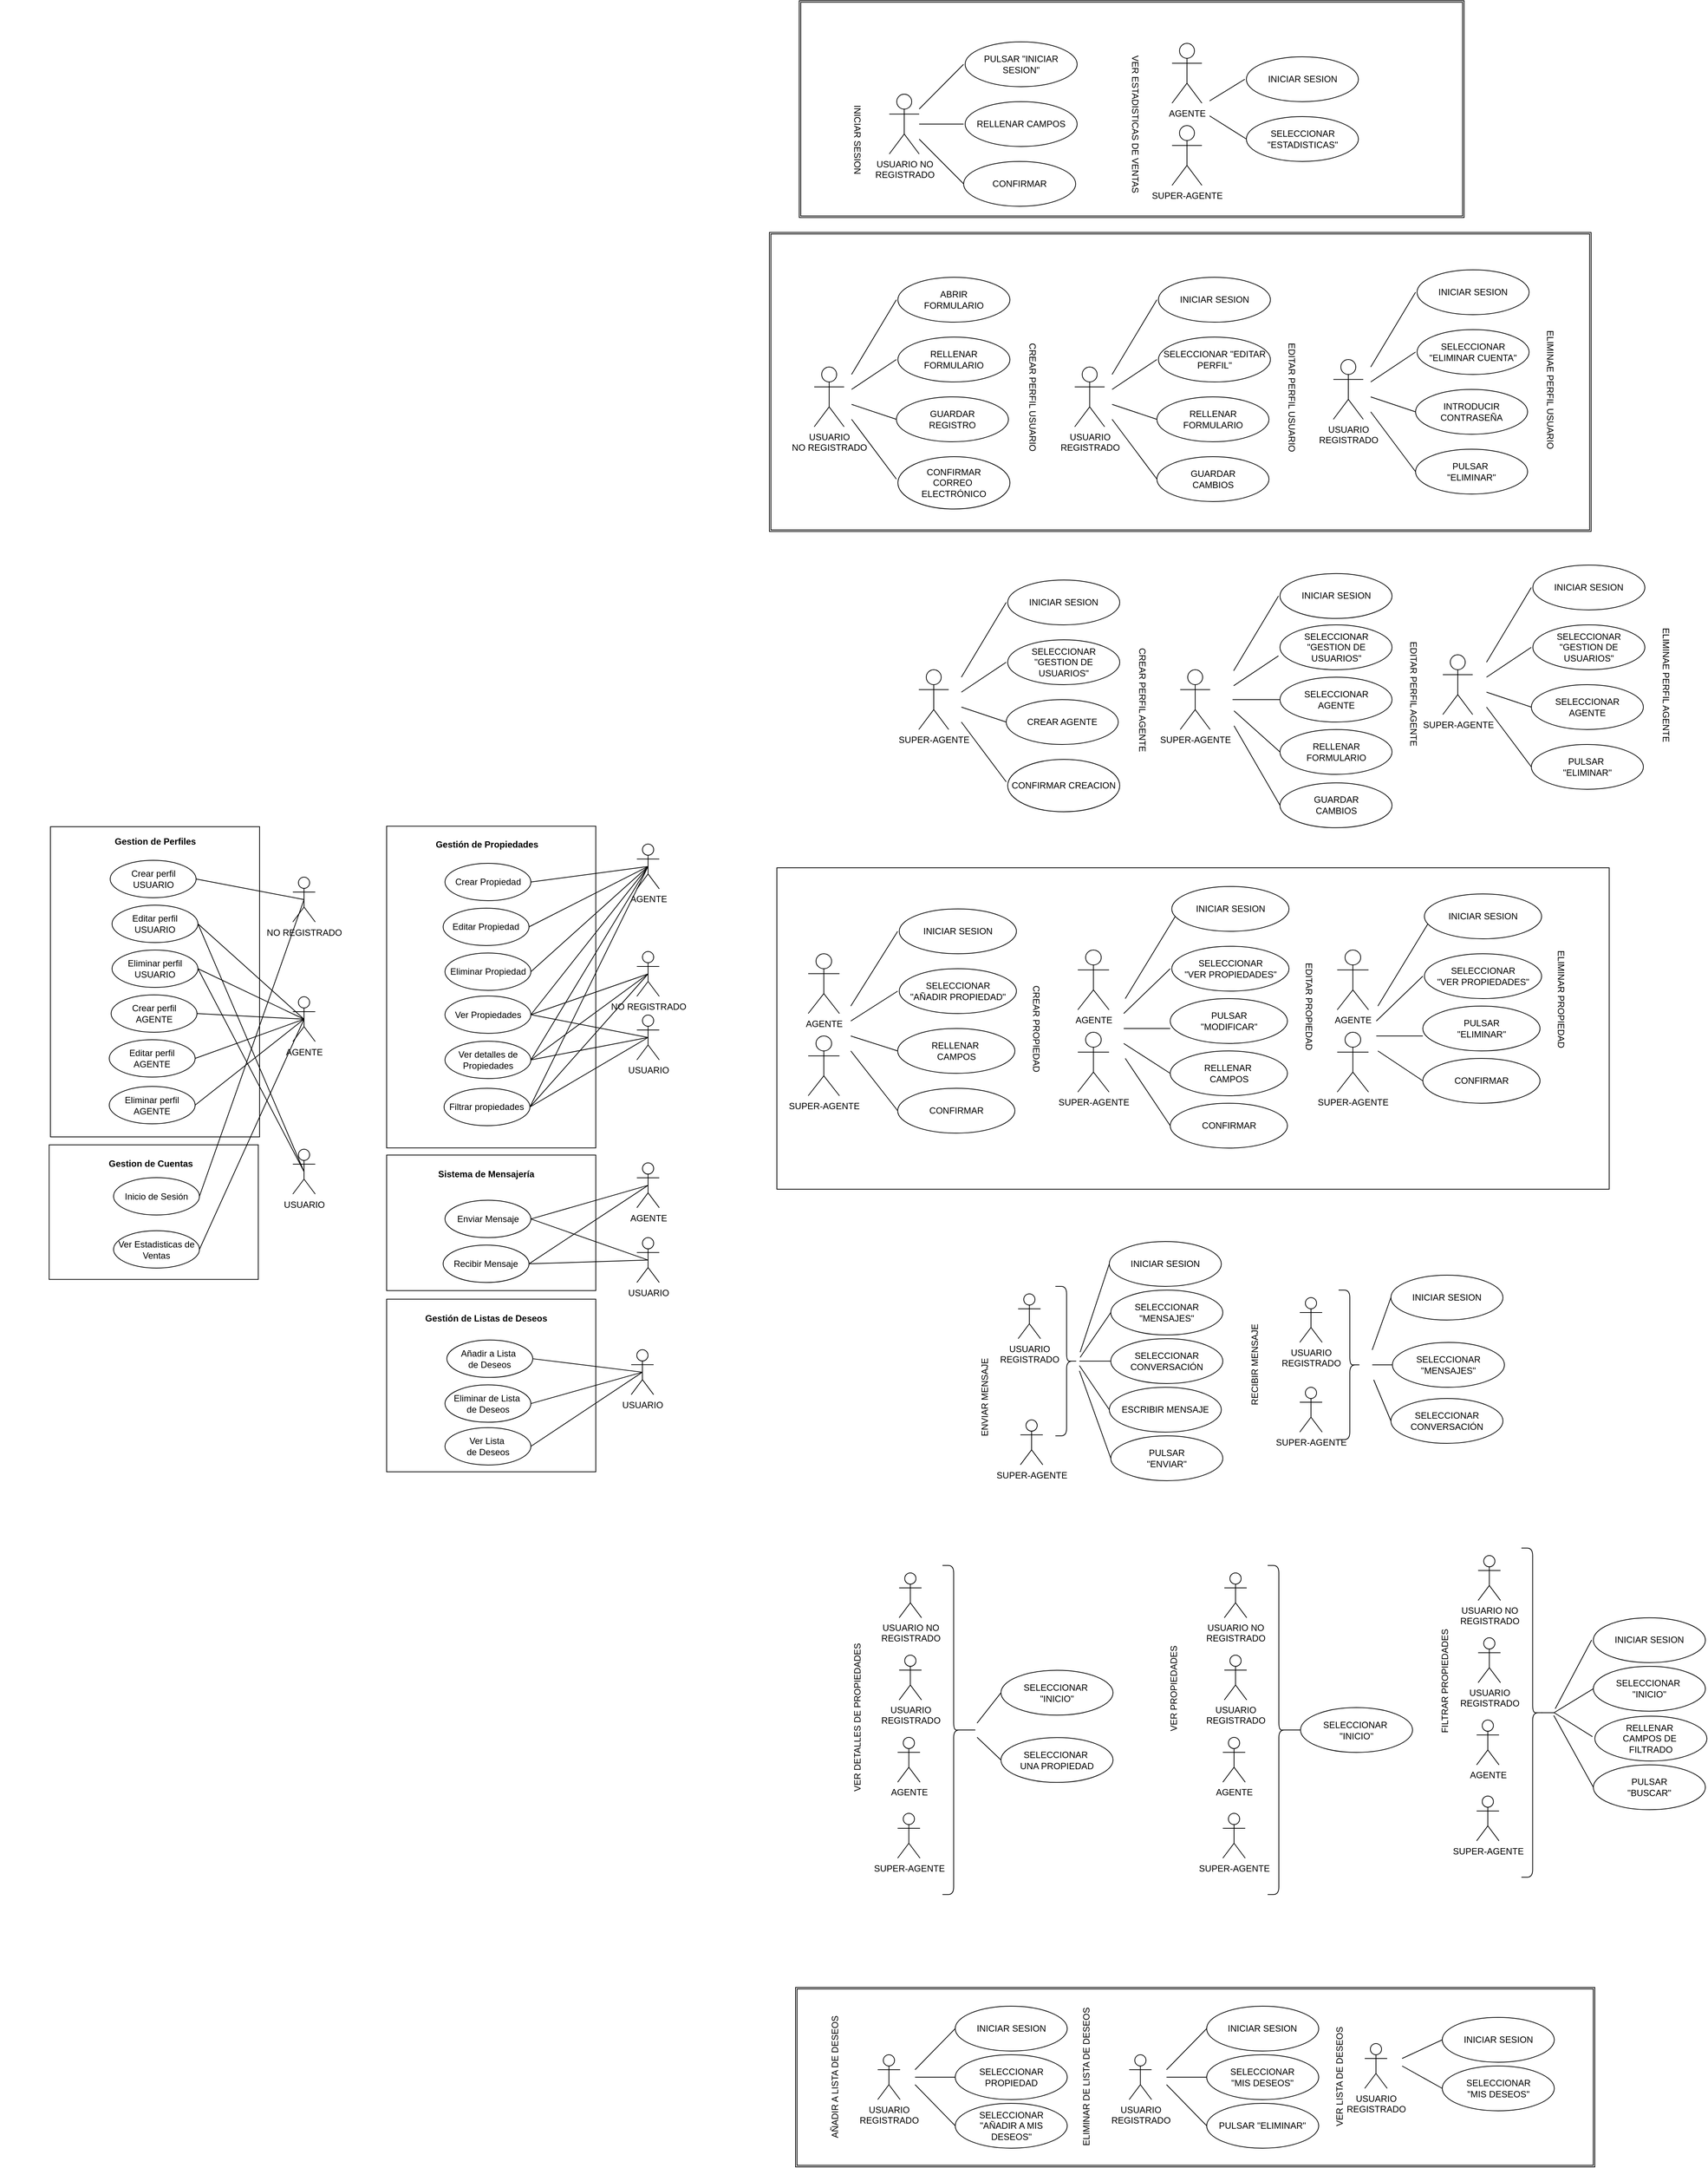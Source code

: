 <mxfile version="12.6.5" type="device"><diagram id="ynk-E4vtfNziUYDBdAYP" name="Page-1"><mxGraphModel dx="2185" dy="285" grid="0" gridSize="10" guides="1" tooltips="1" connect="1" arrows="1" fold="1" page="0" pageScale="1" pageWidth="827" pageHeight="1169" math="0" shadow="0"><root><mxCell id="0"/><mxCell id="1" parent="0"/><mxCell id="t_acJLf5edEPsZy-RERW-219" value="" style="shape=ext;double=1;rounded=0;whiteSpace=wrap;html=1;" parent="1" vertex="1"><mxGeometry x="355" y="3318" width="1070" height="240" as="geometry"/></mxCell><mxCell id="t_acJLf5edEPsZy-RERW-179" value="SELECCIONAR&lt;br&gt;PROPIEDAD" style="ellipse;whiteSpace=wrap;html=1;" parent="1" vertex="1"><mxGeometry x="568.75" y="3408" width="150" height="60" as="geometry"/></mxCell><mxCell id="t_acJLf5edEPsZy-RERW-180" value="" style="endArrow=none;html=1;fontStyle=1;exitX=0;exitY=0.5;exitDx=0;exitDy=0;" parent="1" source="t_acJLf5edEPsZy-RERW-179" edge="1"><mxGeometry width="50" height="50" relative="1" as="geometry"><mxPoint x="565" y="3438" as="sourcePoint"/><mxPoint x="515" y="3438" as="targetPoint"/></mxGeometry></mxCell><mxCell id="t_acJLf5edEPsZy-RERW-181" value="AÑADIR A LISTA DE DESEOS" style="text;html=1;align=center;verticalAlign=middle;resizable=0;points=[];autosize=1;rotation=-90;" parent="1" vertex="1"><mxGeometry x="318" y="3428" width="180" height="20" as="geometry"/></mxCell><mxCell id="t_acJLf5edEPsZy-RERW-182" value="SELECCIONAR&lt;br&gt;&quot;AÑADIR A MIS &lt;br&gt;DESEOS&quot;" style="ellipse;whiteSpace=wrap;html=1;" parent="1" vertex="1"><mxGeometry x="568.75" y="3473" width="150" height="60" as="geometry"/></mxCell><mxCell id="t_acJLf5edEPsZy-RERW-183" value="" style="endArrow=none;html=1;fontStyle=1;exitX=0;exitY=0.5;exitDx=0;exitDy=0;" parent="1" source="t_acJLf5edEPsZy-RERW-182" edge="1"><mxGeometry width="50" height="50" relative="1" as="geometry"><mxPoint x="575" y="3498" as="sourcePoint"/><mxPoint x="515" y="3448" as="targetPoint"/></mxGeometry></mxCell><mxCell id="t_acJLf5edEPsZy-RERW-184" value="USUARIO&lt;br&gt;REGISTRADO" style="shape=umlActor;verticalLabelPosition=bottom;labelBackgroundColor=#ffffff;verticalAlign=top;html=1;outlineConnect=0;" parent="1" vertex="1"><mxGeometry x="465" y="3408" width="30" height="60" as="geometry"/></mxCell><mxCell id="t_acJLf5edEPsZy-RERW-201" value="INICIAR SESION" style="ellipse;whiteSpace=wrap;html=1;" parent="1" vertex="1"><mxGeometry x="568.75" y="3343" width="150" height="60" as="geometry"/></mxCell><mxCell id="t_acJLf5edEPsZy-RERW-202" value="" style="endArrow=none;html=1;fontStyle=1;exitX=0;exitY=0.5;exitDx=0;exitDy=0;" parent="1" source="t_acJLf5edEPsZy-RERW-201" edge="1"><mxGeometry width="50" height="50" relative="1" as="geometry"><mxPoint x="578.75" y="3513.0" as="sourcePoint"/><mxPoint x="515" y="3428" as="targetPoint"/></mxGeometry></mxCell><mxCell id="t_acJLf5edEPsZy-RERW-203" value="SELECCIONAR&lt;br&gt;&quot;MIS DESEOS&quot;" style="ellipse;whiteSpace=wrap;html=1;" parent="1" vertex="1"><mxGeometry x="905.38" y="3408" width="150" height="60" as="geometry"/></mxCell><mxCell id="t_acJLf5edEPsZy-RERW-204" value="" style="endArrow=none;html=1;fontStyle=1;exitX=0;exitY=0.5;exitDx=0;exitDy=0;" parent="1" source="t_acJLf5edEPsZy-RERW-203" edge="1"><mxGeometry width="50" height="50" relative="1" as="geometry"><mxPoint x="901.63" y="3438" as="sourcePoint"/><mxPoint x="851.63" y="3438" as="targetPoint"/></mxGeometry></mxCell><mxCell id="t_acJLf5edEPsZy-RERW-205" value="ELIMINAR DE LISTA DE DESEOS" style="text;html=1;align=center;verticalAlign=middle;resizable=0;points=[];autosize=1;rotation=-90;" parent="1" vertex="1"><mxGeometry x="644.63" y="3428" width="200" height="20" as="geometry"/></mxCell><mxCell id="t_acJLf5edEPsZy-RERW-206" value="PULSAR &quot;ELIMINAR&quot;" style="ellipse;whiteSpace=wrap;html=1;" parent="1" vertex="1"><mxGeometry x="905.38" y="3473" width="150" height="60" as="geometry"/></mxCell><mxCell id="t_acJLf5edEPsZy-RERW-207" value="" style="endArrow=none;html=1;fontStyle=1;exitX=0;exitY=0.5;exitDx=0;exitDy=0;" parent="1" source="t_acJLf5edEPsZy-RERW-206" edge="1"><mxGeometry width="50" height="50" relative="1" as="geometry"><mxPoint x="911.63" y="3498" as="sourcePoint"/><mxPoint x="851.63" y="3448" as="targetPoint"/></mxGeometry></mxCell><mxCell id="t_acJLf5edEPsZy-RERW-208" value="USUARIO&lt;br&gt;REGISTRADO" style="shape=umlActor;verticalLabelPosition=bottom;labelBackgroundColor=#ffffff;verticalAlign=top;html=1;outlineConnect=0;" parent="1" vertex="1"><mxGeometry x="801.63" y="3408" width="30" height="60" as="geometry"/></mxCell><mxCell id="t_acJLf5edEPsZy-RERW-209" value="INICIAR SESION" style="ellipse;whiteSpace=wrap;html=1;" parent="1" vertex="1"><mxGeometry x="905.38" y="3343" width="150" height="60" as="geometry"/></mxCell><mxCell id="t_acJLf5edEPsZy-RERW-210" value="" style="endArrow=none;html=1;fontStyle=1;exitX=0;exitY=0.5;exitDx=0;exitDy=0;" parent="1" source="t_acJLf5edEPsZy-RERW-209" edge="1"><mxGeometry width="50" height="50" relative="1" as="geometry"><mxPoint x="915.38" y="3513.0" as="sourcePoint"/><mxPoint x="851.63" y="3428" as="targetPoint"/></mxGeometry></mxCell><mxCell id="t_acJLf5edEPsZy-RERW-211" value="SELECCIONAR&lt;br&gt;&quot;MIS DESEOS&quot;" style="ellipse;whiteSpace=wrap;html=1;" parent="1" vertex="1"><mxGeometry x="1220.75" y="3423" width="150" height="60" as="geometry"/></mxCell><mxCell id="t_acJLf5edEPsZy-RERW-212" value="" style="endArrow=none;html=1;fontStyle=1;exitX=0;exitY=0.5;exitDx=0;exitDy=0;" parent="1" source="t_acJLf5edEPsZy-RERW-211" edge="1"><mxGeometry width="50" height="50" relative="1" as="geometry"><mxPoint x="1217" y="3423" as="sourcePoint"/><mxPoint x="1167" y="3423" as="targetPoint"/></mxGeometry></mxCell><mxCell id="t_acJLf5edEPsZy-RERW-215" value="USUARIO&lt;br&gt;REGISTRADO" style="shape=umlActor;verticalLabelPosition=bottom;labelBackgroundColor=#ffffff;verticalAlign=top;html=1;outlineConnect=0;" parent="1" vertex="1"><mxGeometry x="1117" y="3393" width="30" height="60" as="geometry"/></mxCell><mxCell id="t_acJLf5edEPsZy-RERW-216" value="INICIAR SESION" style="ellipse;whiteSpace=wrap;html=1;" parent="1" vertex="1"><mxGeometry x="1220.75" y="3358" width="150" height="60" as="geometry"/></mxCell><mxCell id="t_acJLf5edEPsZy-RERW-217" value="" style="endArrow=none;html=1;fontStyle=1;exitX=0;exitY=0.5;exitDx=0;exitDy=0;" parent="1" source="t_acJLf5edEPsZy-RERW-216" edge="1"><mxGeometry width="50" height="50" relative="1" as="geometry"><mxPoint x="1230.75" y="3498.0" as="sourcePoint"/><mxPoint x="1167" y="3413" as="targetPoint"/></mxGeometry></mxCell><mxCell id="t_acJLf5edEPsZy-RERW-218" value="VER LISTA DE DESEOS" style="text;html=1;align=center;verticalAlign=middle;resizable=0;points=[];autosize=1;rotation=-90;" parent="1" vertex="1"><mxGeometry x="1008.5" y="3428" width="150" height="20" as="geometry"/></mxCell><mxCell id="t_acJLf5edEPsZy-RERW-222" value="" style="group" parent="1" vertex="1" connectable="0"><mxGeometry x="360" y="660" width="890" height="290" as="geometry"/></mxCell><mxCell id="t_acJLf5edEPsZy-RERW-198" value="" style="shape=ext;double=1;rounded=0;whiteSpace=wrap;html=1;" parent="t_acJLf5edEPsZy-RERW-222" vertex="1"><mxGeometry width="890" height="290" as="geometry"/></mxCell><mxCell id="t_acJLf5edEPsZy-RERW-61" value="USUARIO NO&lt;br&gt;REGISTRADO" style="shape=umlActor;verticalLabelPosition=bottom;labelBackgroundColor=#ffffff;verticalAlign=top;html=1;outlineConnect=0;" parent="t_acJLf5edEPsZy-RERW-222" vertex="1"><mxGeometry x="120.5" y="125" width="40" height="80" as="geometry"/></mxCell><mxCell id="t_acJLf5edEPsZy-RERW-62" value="" style="endArrow=none;html=1;entryX=0;entryY=0.5;entryDx=0;entryDy=0;" parent="t_acJLf5edEPsZy-RERW-222" source="t_acJLf5edEPsZy-RERW-61" edge="1"><mxGeometry width="50" height="50" relative="1" as="geometry"><mxPoint x="160" y="185" as="sourcePoint"/><mxPoint x="220" y="85" as="targetPoint"/></mxGeometry></mxCell><mxCell id="t_acJLf5edEPsZy-RERW-63" value="" style="endArrow=none;html=1;entryX=0;entryY=0.5;entryDx=0;entryDy=0;" parent="t_acJLf5edEPsZy-RERW-222" edge="1"><mxGeometry width="50" height="50" relative="1" as="geometry"><mxPoint x="160.5" y="165" as="sourcePoint"/><mxPoint x="220" y="165" as="targetPoint"/></mxGeometry></mxCell><mxCell id="t_acJLf5edEPsZy-RERW-64" value="" style="endArrow=none;html=1;exitX=0;exitY=0.5;exitDx=0;exitDy=0;" parent="t_acJLf5edEPsZy-RERW-222" target="t_acJLf5edEPsZy-RERW-61" edge="1"><mxGeometry width="50" height="50" relative="1" as="geometry"><mxPoint x="220" y="245" as="sourcePoint"/><mxPoint x="160" y="225" as="targetPoint"/></mxGeometry></mxCell><mxCell id="t_acJLf5edEPsZy-RERW-65" value="CONFIRMAR" style="ellipse;whiteSpace=wrap;html=1;" parent="t_acJLf5edEPsZy-RERW-222" vertex="1"><mxGeometry x="220" y="215" width="150" height="60" as="geometry"/></mxCell><mxCell id="t_acJLf5edEPsZy-RERW-66" value="RELLENAR CAMPOS" style="ellipse;whiteSpace=wrap;html=1;" parent="t_acJLf5edEPsZy-RERW-222" vertex="1"><mxGeometry x="222" y="135" width="150" height="60" as="geometry"/></mxCell><mxCell id="t_acJLf5edEPsZy-RERW-67" value="PULSAR &quot;INICIAR SESION&quot;" style="ellipse;whiteSpace=wrap;html=1;" parent="t_acJLf5edEPsZy-RERW-222" vertex="1"><mxGeometry x="222" y="55" width="150" height="60" as="geometry"/></mxCell><mxCell id="t_acJLf5edEPsZy-RERW-68" value="INICIAR SESION" style="text;html=1;align=center;verticalAlign=middle;resizable=0;points=[];autosize=1;rotation=90;" parent="t_acJLf5edEPsZy-RERW-222" vertex="1"><mxGeometry x="22.5" y="175" width="110" height="20" as="geometry"/></mxCell><mxCell id="t_acJLf5edEPsZy-RERW-70" value="" style="endArrow=none;html=1;entryX=0;entryY=0.5;entryDx=0;entryDy=0;" parent="t_acJLf5edEPsZy-RERW-222" edge="1"><mxGeometry width="50" height="50" relative="1" as="geometry"><mxPoint x="549.25" y="134" as="sourcePoint"/><mxPoint x="596.5" y="105" as="targetPoint"/></mxGeometry></mxCell><mxCell id="t_acJLf5edEPsZy-RERW-71" value="" style="endArrow=none;html=1;exitX=0;exitY=0.5;exitDx=0;exitDy=0;" parent="t_acJLf5edEPsZy-RERW-222" source="t_acJLf5edEPsZy-RERW-72" edge="1"><mxGeometry width="50" height="50" relative="1" as="geometry"><mxPoint x="713.25" y="125.001" as="sourcePoint"/><mxPoint x="549.25" y="154" as="targetPoint"/></mxGeometry></mxCell><mxCell id="t_acJLf5edEPsZy-RERW-72" value="SELECCIONAR&lt;br&gt;&quot;ESTADISTICAS&quot;" style="ellipse;whiteSpace=wrap;html=1;" parent="t_acJLf5edEPsZy-RERW-222" vertex="1"><mxGeometry x="598.5" y="155" width="150" height="60" as="geometry"/></mxCell><mxCell id="t_acJLf5edEPsZy-RERW-73" value="INICIAR SESION" style="ellipse;whiteSpace=wrap;html=1;" parent="t_acJLf5edEPsZy-RERW-222" vertex="1"><mxGeometry x="598.5" y="75" width="150" height="60" as="geometry"/></mxCell><mxCell id="t_acJLf5edEPsZy-RERW-74" value="VER ESTADISTICAS DE VENTAS" style="text;html=1;align=center;verticalAlign=middle;resizable=0;points=[];autosize=1;rotation=90;" parent="t_acJLf5edEPsZy-RERW-222" vertex="1"><mxGeometry x="349.25" y="155" width="200" height="20" as="geometry"/></mxCell><mxCell id="HQGgqYs-5CL_A4bf1Nvy-16" value="SUPER-AGENTE" style="shape=umlActor;verticalLabelPosition=bottom;labelBackgroundColor=#ffffff;verticalAlign=top;html=1;outlineConnect=0;" vertex="1" parent="t_acJLf5edEPsZy-RERW-222"><mxGeometry x="499" y="167" width="40" height="80" as="geometry"/></mxCell><mxCell id="HQGgqYs-5CL_A4bf1Nvy-17" value="AGENTE" style="shape=umlActor;verticalLabelPosition=bottom;labelBackgroundColor=#ffffff;verticalAlign=top;html=1;outlineConnect=0;" vertex="1" parent="t_acJLf5edEPsZy-RERW-222"><mxGeometry x="499" y="57" width="40" height="80" as="geometry"/></mxCell><mxCell id="t_acJLf5edEPsZy-RERW-257" value="" style="group" parent="1" vertex="1" connectable="0"><mxGeometry x="320" y="970" width="1130" height="400" as="geometry"/></mxCell><mxCell id="t_acJLf5edEPsZy-RERW-256" value="" style="shape=ext;double=1;rounded=0;whiteSpace=wrap;html=1;" parent="t_acJLf5edEPsZy-RERW-257" vertex="1"><mxGeometry width="1100" height="400" as="geometry"/></mxCell><mxCell id="t_acJLf5edEPsZy-RERW-1" value="CONFIRMAR&lt;br&gt;CORREO&amp;nbsp;&lt;br&gt;ELECTRÓNICO" style="ellipse;whiteSpace=wrap;html=1;" parent="t_acJLf5edEPsZy-RERW-257" vertex="1"><mxGeometry x="172" y="300" width="150" height="70" as="geometry"/></mxCell><mxCell id="t_acJLf5edEPsZy-RERW-2" value="USUARIO&lt;br&gt;REGISTRADO" style="shape=umlActor;verticalLabelPosition=bottom;labelBackgroundColor=#ffffff;verticalAlign=top;html=1;outlineConnect=0;" parent="t_acJLf5edEPsZy-RERW-257" vertex="1"><mxGeometry x="408.75" y="180" width="40" height="80" as="geometry"/></mxCell><mxCell id="t_acJLf5edEPsZy-RERW-3" value="" style="endArrow=none;html=1;entryX=0;entryY=0.5;entryDx=0;entryDy=0;" parent="t_acJLf5edEPsZy-RERW-257" edge="1"><mxGeometry width="50" height="50" relative="1" as="geometry"><mxPoint x="458.75" y="190" as="sourcePoint"/><mxPoint x="518.75" y="90" as="targetPoint"/></mxGeometry></mxCell><mxCell id="t_acJLf5edEPsZy-RERW-4" value="" style="endArrow=none;html=1;entryX=0;entryY=0.5;entryDx=0;entryDy=0;" parent="t_acJLf5edEPsZy-RERW-257" edge="1"><mxGeometry width="50" height="50" relative="1" as="geometry"><mxPoint x="458.75" y="210" as="sourcePoint"/><mxPoint x="518.75" y="170" as="targetPoint"/></mxGeometry></mxCell><mxCell id="t_acJLf5edEPsZy-RERW-5" value="" style="endArrow=none;html=1;exitX=0;exitY=0.5;exitDx=0;exitDy=0;" parent="t_acJLf5edEPsZy-RERW-257" edge="1"><mxGeometry width="50" height="50" relative="1" as="geometry"><mxPoint x="518.75" y="250" as="sourcePoint"/><mxPoint x="458.75" y="230" as="targetPoint"/></mxGeometry></mxCell><mxCell id="t_acJLf5edEPsZy-RERW-6" value="RELLENAR&lt;br&gt;FORMULARIO" style="ellipse;whiteSpace=wrap;html=1;" parent="t_acJLf5edEPsZy-RERW-257" vertex="1"><mxGeometry x="518.75" y="220" width="150" height="60" as="geometry"/></mxCell><mxCell id="t_acJLf5edEPsZy-RERW-7" value="SELECCIONAR &quot;EDITAR PERFIL&quot;" style="ellipse;whiteSpace=wrap;html=1;" parent="t_acJLf5edEPsZy-RERW-257" vertex="1"><mxGeometry x="520.75" y="140" width="150" height="60" as="geometry"/></mxCell><mxCell id="t_acJLf5edEPsZy-RERW-8" value="INICIAR SESION" style="ellipse;whiteSpace=wrap;html=1;" parent="t_acJLf5edEPsZy-RERW-257" vertex="1"><mxGeometry x="520.75" y="60" width="150" height="60" as="geometry"/></mxCell><mxCell id="t_acJLf5edEPsZy-RERW-9" value="GUARDAR&lt;br&gt;CAMBIOS" style="ellipse;whiteSpace=wrap;html=1;" parent="t_acJLf5edEPsZy-RERW-257" vertex="1"><mxGeometry x="518.75" y="300" width="150" height="60" as="geometry"/></mxCell><mxCell id="t_acJLf5edEPsZy-RERW-10" value="" style="endArrow=none;html=1;exitX=0;exitY=0.5;exitDx=0;exitDy=0;" parent="t_acJLf5edEPsZy-RERW-257" source="t_acJLf5edEPsZy-RERW-9" edge="1"><mxGeometry width="50" height="50" relative="1" as="geometry"><mxPoint x="528.75" y="260" as="sourcePoint"/><mxPoint x="458.75" y="250" as="targetPoint"/></mxGeometry></mxCell><mxCell id="t_acJLf5edEPsZy-RERW-11" value="RELLENAR&lt;br&gt;FORMULARIO" style="ellipse;whiteSpace=wrap;html=1;" parent="t_acJLf5edEPsZy-RERW-257" vertex="1"><mxGeometry x="172" y="140" width="150" height="60" as="geometry"/></mxCell><mxCell id="t_acJLf5edEPsZy-RERW-12" value="ABRIR&lt;br&gt;FORMULARIO" style="ellipse;whiteSpace=wrap;html=1;" parent="t_acJLf5edEPsZy-RERW-257" vertex="1"><mxGeometry x="172" y="60" width="150" height="60" as="geometry"/></mxCell><mxCell id="t_acJLf5edEPsZy-RERW-13" value="USUARIO&lt;br&gt;NO REGISTRADO" style="shape=umlActor;verticalLabelPosition=bottom;labelBackgroundColor=#ffffff;verticalAlign=top;html=1;outlineConnect=0;" parent="t_acJLf5edEPsZy-RERW-257" vertex="1"><mxGeometry x="60" y="180" width="40" height="80" as="geometry"/></mxCell><mxCell id="t_acJLf5edEPsZy-RERW-14" value="" style="endArrow=none;html=1;entryX=0;entryY=0.5;entryDx=0;entryDy=0;" parent="t_acJLf5edEPsZy-RERW-257" edge="1"><mxGeometry width="50" height="50" relative="1" as="geometry"><mxPoint x="110" y="190" as="sourcePoint"/><mxPoint x="170" y="90" as="targetPoint"/></mxGeometry></mxCell><mxCell id="t_acJLf5edEPsZy-RERW-15" value="" style="endArrow=none;html=1;entryX=0;entryY=0.5;entryDx=0;entryDy=0;" parent="t_acJLf5edEPsZy-RERW-257" edge="1"><mxGeometry width="50" height="50" relative="1" as="geometry"><mxPoint x="110" y="210" as="sourcePoint"/><mxPoint x="170" y="170" as="targetPoint"/></mxGeometry></mxCell><mxCell id="t_acJLf5edEPsZy-RERW-16" value="" style="endArrow=none;html=1;exitX=0;exitY=0.5;exitDx=0;exitDy=0;" parent="t_acJLf5edEPsZy-RERW-257" edge="1"><mxGeometry width="50" height="50" relative="1" as="geometry"><mxPoint x="170" y="250" as="sourcePoint"/><mxPoint x="110" y="230" as="targetPoint"/></mxGeometry></mxCell><mxCell id="t_acJLf5edEPsZy-RERW-17" value="GUARDAR&lt;br&gt;REGISTRO" style="ellipse;whiteSpace=wrap;html=1;" parent="t_acJLf5edEPsZy-RERW-257" vertex="1"><mxGeometry x="170" y="220" width="150" height="60" as="geometry"/></mxCell><mxCell id="t_acJLf5edEPsZy-RERW-18" value="" style="endArrow=none;html=1;exitX=0;exitY=0.5;exitDx=0;exitDy=0;" parent="t_acJLf5edEPsZy-RERW-257" edge="1"><mxGeometry width="50" height="50" relative="1" as="geometry"><mxPoint x="170.0" y="330" as="sourcePoint"/><mxPoint x="110" y="250" as="targetPoint"/></mxGeometry></mxCell><mxCell id="t_acJLf5edEPsZy-RERW-19" value="CREAR PERFIL USUARIO" style="text;html=1;align=center;verticalAlign=middle;resizable=0;points=[];autosize=1;rotation=90;" parent="t_acJLf5edEPsZy-RERW-257" vertex="1"><mxGeometry x="272" y="210" width="160" height="20" as="geometry"/></mxCell><mxCell id="t_acJLf5edEPsZy-RERW-20" value="EDITAR PERFIL USUARIO" style="text;html=1;align=center;verticalAlign=middle;resizable=0;points=[];autosize=1;rotation=90;" parent="t_acJLf5edEPsZy-RERW-257" vertex="1"><mxGeometry x="618.75" y="210" width="160" height="20" as="geometry"/></mxCell><mxCell id="t_acJLf5edEPsZy-RERW-21" value="USUARIO&lt;br&gt;REGISTRADO" style="shape=umlActor;verticalLabelPosition=bottom;labelBackgroundColor=#ffffff;verticalAlign=top;html=1;outlineConnect=0;" parent="t_acJLf5edEPsZy-RERW-257" vertex="1"><mxGeometry x="755" y="170" width="40" height="80" as="geometry"/></mxCell><mxCell id="t_acJLf5edEPsZy-RERW-22" value="" style="endArrow=none;html=1;entryX=0;entryY=0.5;entryDx=0;entryDy=0;" parent="t_acJLf5edEPsZy-RERW-257" edge="1"><mxGeometry width="50" height="50" relative="1" as="geometry"><mxPoint x="805" y="180" as="sourcePoint"/><mxPoint x="865" y="80" as="targetPoint"/></mxGeometry></mxCell><mxCell id="t_acJLf5edEPsZy-RERW-23" value="" style="endArrow=none;html=1;entryX=0;entryY=0.5;entryDx=0;entryDy=0;" parent="t_acJLf5edEPsZy-RERW-257" edge="1"><mxGeometry width="50" height="50" relative="1" as="geometry"><mxPoint x="805" y="200" as="sourcePoint"/><mxPoint x="865" y="160" as="targetPoint"/></mxGeometry></mxCell><mxCell id="t_acJLf5edEPsZy-RERW-24" value="" style="endArrow=none;html=1;exitX=0;exitY=0.5;exitDx=0;exitDy=0;" parent="t_acJLf5edEPsZy-RERW-257" edge="1"><mxGeometry width="50" height="50" relative="1" as="geometry"><mxPoint x="865" y="240" as="sourcePoint"/><mxPoint x="805" y="220" as="targetPoint"/></mxGeometry></mxCell><mxCell id="t_acJLf5edEPsZy-RERW-25" value="INTRODUCIR CONTRASEÑA" style="ellipse;whiteSpace=wrap;html=1;" parent="t_acJLf5edEPsZy-RERW-257" vertex="1"><mxGeometry x="865" y="210" width="150" height="60" as="geometry"/></mxCell><mxCell id="t_acJLf5edEPsZy-RERW-26" value="SELECCIONAR&lt;br&gt;&quot;ELIMINAR CUENTA&quot;" style="ellipse;whiteSpace=wrap;html=1;" parent="t_acJLf5edEPsZy-RERW-257" vertex="1"><mxGeometry x="867" y="130" width="150" height="60" as="geometry"/></mxCell><mxCell id="t_acJLf5edEPsZy-RERW-27" value="INICIAR SESION" style="ellipse;whiteSpace=wrap;html=1;" parent="t_acJLf5edEPsZy-RERW-257" vertex="1"><mxGeometry x="867" y="50" width="150" height="60" as="geometry"/></mxCell><mxCell id="t_acJLf5edEPsZy-RERW-28" value="PULSAR&amp;nbsp;&lt;br&gt;&quot;ELIMINAR&quot;" style="ellipse;whiteSpace=wrap;html=1;" parent="t_acJLf5edEPsZy-RERW-257" vertex="1"><mxGeometry x="865" y="290" width="150" height="60" as="geometry"/></mxCell><mxCell id="t_acJLf5edEPsZy-RERW-29" value="" style="endArrow=none;html=1;exitX=0;exitY=0.5;exitDx=0;exitDy=0;" parent="t_acJLf5edEPsZy-RERW-257" source="t_acJLf5edEPsZy-RERW-28" edge="1"><mxGeometry width="50" height="50" relative="1" as="geometry"><mxPoint x="875" y="250" as="sourcePoint"/><mxPoint x="805" y="240" as="targetPoint"/></mxGeometry></mxCell><mxCell id="t_acJLf5edEPsZy-RERW-30" value="ELIMINAE PERFIL USUARIO" style="text;html=1;align=center;verticalAlign=middle;resizable=0;points=[];autosize=1;rotation=90;" parent="t_acJLf5edEPsZy-RERW-257" vertex="1"><mxGeometry x="960" y="200" width="170" height="20" as="geometry"/></mxCell><mxCell id="dr6DuWOi00GdL3CCAcYX-1" value="" style="group" parent="1" vertex="1" connectable="0"><mxGeometry x="-710" y="1760" width="422" height="496.5" as="geometry"/></mxCell><mxCell id="dr6DuWOi00GdL3CCAcYX-2" value="" style="rounded=0;whiteSpace=wrap;html=1;rotation=90;" parent="dr6DuWOi00GdL3CCAcYX-1" vertex="1"><mxGeometry y="72.5" width="415" height="280" as="geometry"/></mxCell><mxCell id="dr6DuWOi00GdL3CCAcYX-3" value="&lt;b&gt;Gestion de Perfiles&lt;/b&gt;" style="text;html=1;strokeColor=none;fillColor=none;align=center;verticalAlign=middle;whiteSpace=wrap;rounded=0;" parent="dr6DuWOi00GdL3CCAcYX-1" vertex="1"><mxGeometry x="92.5" width="230" height="50" as="geometry"/></mxCell><mxCell id="dr6DuWOi00GdL3CCAcYX-4" value="Crear perfil&lt;br&gt;USUARIO" style="ellipse;whiteSpace=wrap;html=1;" parent="dr6DuWOi00GdL3CCAcYX-1" vertex="1"><mxGeometry x="147.5" y="50" width="115" height="50" as="geometry"/></mxCell><mxCell id="dr6DuWOi00GdL3CCAcYX-5" value="Editar perfil&lt;br&gt;USUARIO" style="ellipse;whiteSpace=wrap;html=1;" parent="dr6DuWOi00GdL3CCAcYX-1" vertex="1"><mxGeometry x="150" y="110" width="115" height="50" as="geometry"/></mxCell><mxCell id="dr6DuWOi00GdL3CCAcYX-6" value="Eliminar perfil&lt;br&gt;USUARIO" style="ellipse;whiteSpace=wrap;html=1;" parent="dr6DuWOi00GdL3CCAcYX-1" vertex="1"><mxGeometry x="150" y="170" width="115" height="50" as="geometry"/></mxCell><mxCell id="dr6DuWOi00GdL3CCAcYX-7" value="Crear perfil&lt;br&gt;AGENTE" style="ellipse;whiteSpace=wrap;html=1;" parent="dr6DuWOi00GdL3CCAcYX-1" vertex="1"><mxGeometry x="148.75" y="230" width="115" height="50" as="geometry"/></mxCell><mxCell id="dr6DuWOi00GdL3CCAcYX-8" value="Editar perfil&lt;br&gt;AGENTE" style="ellipse;whiteSpace=wrap;html=1;" parent="dr6DuWOi00GdL3CCAcYX-1" vertex="1"><mxGeometry x="146.25" y="290" width="115" height="50" as="geometry"/></mxCell><mxCell id="dr6DuWOi00GdL3CCAcYX-9" value="Eliminar perfil&lt;br&gt;AGENTE" style="ellipse;whiteSpace=wrap;html=1;" parent="dr6DuWOi00GdL3CCAcYX-1" vertex="1"><mxGeometry x="146.25" y="352.5" width="115" height="50" as="geometry"/></mxCell><mxCell id="dr6DuWOi00GdL3CCAcYX-10" value="USUARIO" style="shape=umlActor;verticalLabelPosition=bottom;labelBackgroundColor=#ffffff;verticalAlign=top;html=1;outlineConnect=0;" parent="dr6DuWOi00GdL3CCAcYX-1" vertex="1"><mxGeometry x="392" y="436.5" width="30" height="60" as="geometry"/></mxCell><mxCell id="dr6DuWOi00GdL3CCAcYX-11" value="NO REGISTRADO" style="shape=umlActor;verticalLabelPosition=bottom;labelBackgroundColor=#ffffff;verticalAlign=top;html=1;outlineConnect=0;" parent="dr6DuWOi00GdL3CCAcYX-1" vertex="1"><mxGeometry x="392" y="72.5" width="30" height="60" as="geometry"/></mxCell><mxCell id="dr6DuWOi00GdL3CCAcYX-12" value="AGENTE" style="shape=umlActor;verticalLabelPosition=bottom;labelBackgroundColor=#ffffff;verticalAlign=top;html=1;outlineConnect=0;" parent="dr6DuWOi00GdL3CCAcYX-1" vertex="1"><mxGeometry x="392" y="232.5" width="30" height="60" as="geometry"/></mxCell><mxCell id="dr6DuWOi00GdL3CCAcYX-13" value="" style="endArrow=none;html=1;exitX=0.5;exitY=0.5;exitDx=0;exitDy=0;exitPerimeter=0;entryX=1;entryY=0.5;entryDx=0;entryDy=0;" parent="dr6DuWOi00GdL3CCAcYX-1" source="dr6DuWOi00GdL3CCAcYX-10" target="dr6DuWOi00GdL3CCAcYX-5" edge="1"><mxGeometry width="50" height="50" relative="1" as="geometry"><mxPoint x="447" y="404" as="sourcePoint"/><mxPoint x="717" y="69" as="targetPoint"/></mxGeometry></mxCell><mxCell id="dr6DuWOi00GdL3CCAcYX-14" value="" style="endArrow=none;html=1;exitX=0.5;exitY=0.5;exitDx=0;exitDy=0;exitPerimeter=0;entryX=1;entryY=0.5;entryDx=0;entryDy=0;" parent="dr6DuWOi00GdL3CCAcYX-1" source="dr6DuWOi00GdL3CCAcYX-10" target="dr6DuWOi00GdL3CCAcYX-6" edge="1"><mxGeometry width="50" height="50" relative="1" as="geometry"><mxPoint x="447" y="404" as="sourcePoint"/><mxPoint x="719.5" y="129" as="targetPoint"/></mxGeometry></mxCell><mxCell id="dr6DuWOi00GdL3CCAcYX-15" value="" style="endArrow=none;html=1;exitX=0.5;exitY=0.5;exitDx=0;exitDy=0;exitPerimeter=0;entryX=1;entryY=0.5;entryDx=0;entryDy=0;" parent="dr6DuWOi00GdL3CCAcYX-1" source="dr6DuWOi00GdL3CCAcYX-11" target="dr6DuWOi00GdL3CCAcYX-4" edge="1"><mxGeometry width="50" height="50" relative="1" as="geometry"><mxPoint x="447" y="404" as="sourcePoint"/><mxPoint x="717" y="499" as="targetPoint"/></mxGeometry></mxCell><mxCell id="dr6DuWOi00GdL3CCAcYX-16" value="" style="endArrow=none;html=1;exitX=0.5;exitY=0.5;exitDx=0;exitDy=0;exitPerimeter=0;entryX=1;entryY=0.5;entryDx=0;entryDy=0;" parent="dr6DuWOi00GdL3CCAcYX-1" source="dr6DuWOi00GdL3CCAcYX-12" target="dr6DuWOi00GdL3CCAcYX-5" edge="1"><mxGeometry width="50" height="50" relative="1" as="geometry"><mxPoint x="997" y="254" as="sourcePoint"/><mxPoint x="832" y="69" as="targetPoint"/></mxGeometry></mxCell><mxCell id="dr6DuWOi00GdL3CCAcYX-17" value="" style="endArrow=none;html=1;exitX=0.5;exitY=0.5;exitDx=0;exitDy=0;exitPerimeter=0;entryX=1;entryY=0.5;entryDx=0;entryDy=0;" parent="dr6DuWOi00GdL3CCAcYX-1" source="dr6DuWOi00GdL3CCAcYX-12" target="dr6DuWOi00GdL3CCAcYX-6" edge="1"><mxGeometry width="50" height="50" relative="1" as="geometry"><mxPoint x="997" y="254" as="sourcePoint"/><mxPoint x="834.5" y="129" as="targetPoint"/></mxGeometry></mxCell><mxCell id="dr6DuWOi00GdL3CCAcYX-18" value="" style="endArrow=none;html=1;entryX=0.5;entryY=0.5;entryDx=0;entryDy=0;entryPerimeter=0;exitX=1;exitY=0.5;exitDx=0;exitDy=0;" parent="dr6DuWOi00GdL3CCAcYX-1" source="dr6DuWOi00GdL3CCAcYX-9" target="dr6DuWOi00GdL3CCAcYX-12" edge="1"><mxGeometry width="50" height="50" relative="1" as="geometry"><mxPoint x="835.75" y="429" as="sourcePoint"/><mxPoint x="997" y="254" as="targetPoint"/></mxGeometry></mxCell><mxCell id="dr6DuWOi00GdL3CCAcYX-19" value="" style="endArrow=none;html=1;entryX=0.5;entryY=0.5;entryDx=0;entryDy=0;entryPerimeter=0;exitX=1;exitY=0.5;exitDx=0;exitDy=0;" parent="dr6DuWOi00GdL3CCAcYX-1" source="dr6DuWOi00GdL3CCAcYX-8" target="dr6DuWOi00GdL3CCAcYX-12" edge="1"><mxGeometry width="50" height="50" relative="1" as="geometry"><mxPoint x="833.25" y="369" as="sourcePoint"/><mxPoint x="997" y="254" as="targetPoint"/></mxGeometry></mxCell><mxCell id="dr6DuWOi00GdL3CCAcYX-20" value="" style="endArrow=none;html=1;entryX=0.5;entryY=0.5;entryDx=0;entryDy=0;entryPerimeter=0;exitX=1;exitY=0.5;exitDx=0;exitDy=0;" parent="dr6DuWOi00GdL3CCAcYX-1" source="dr6DuWOi00GdL3CCAcYX-7" target="dr6DuWOi00GdL3CCAcYX-12" edge="1"><mxGeometry width="50" height="50" relative="1" as="geometry"><mxPoint x="833.25" y="369" as="sourcePoint"/><mxPoint x="1097" y="474" as="targetPoint"/></mxGeometry></mxCell><mxCell id="dr6DuWOi00GdL3CCAcYX-21" value="" style="group" parent="1" vertex="1" connectable="0"><mxGeometry x="-623" y="2137" width="230" height="283.69" as="geometry"/></mxCell><mxCell id="dr6DuWOi00GdL3CCAcYX-22" value="" style="rounded=0;whiteSpace=wrap;html=1;rotation=90;" parent="dr6DuWOi00GdL3CCAcYX-21" vertex="1"><mxGeometry x="28.73" y="3.69" width="180.04" height="280" as="geometry"/></mxCell><mxCell id="dr6DuWOi00GdL3CCAcYX-23" value="Ver Estadisticas de Ventas" style="ellipse;whiteSpace=wrap;html=1;" parent="dr6DuWOi00GdL3CCAcYX-21" vertex="1"><mxGeometry x="65" y="168.5" width="115" height="50" as="geometry"/></mxCell><mxCell id="dr6DuWOi00GdL3CCAcYX-24" value="&lt;b&gt;Gestion de Cuentas&lt;/b&gt;" style="text;html=1;strokeColor=none;fillColor=none;align=center;verticalAlign=middle;whiteSpace=wrap;rounded=0;" parent="dr6DuWOi00GdL3CCAcYX-21" vertex="1"><mxGeometry y="53.67" width="230" height="50" as="geometry"/></mxCell><mxCell id="dr6DuWOi00GdL3CCAcYX-25" value="Inicio de Sesión" style="ellipse;whiteSpace=wrap;html=1;" parent="dr6DuWOi00GdL3CCAcYX-21" vertex="1"><mxGeometry x="65" y="97.5" width="115" height="50" as="geometry"/></mxCell><mxCell id="dr6DuWOi00GdL3CCAcYX-26" value="" style="endArrow=none;html=1;entryX=1;entryY=0.5;entryDx=0;entryDy=0;exitX=0.5;exitY=0.5;exitDx=0;exitDy=0;exitPerimeter=0;" parent="1" source="dr6DuWOi00GdL3CCAcYX-12" target="dr6DuWOi00GdL3CCAcYX-23" edge="1"><mxGeometry width="50" height="50" relative="1" as="geometry"><mxPoint x="-271" y="2079" as="sourcePoint"/><mxPoint x="130.12" y="2581" as="targetPoint"/></mxGeometry></mxCell><mxCell id="dr6DuWOi00GdL3CCAcYX-27" value="" style="group" parent="1" vertex="1" connectable="0"><mxGeometry x="-198" y="1764" width="360.79" height="401" as="geometry"/></mxCell><mxCell id="dr6DuWOi00GdL3CCAcYX-28" value="" style="rounded=0;whiteSpace=wrap;html=1;rotation=90;" parent="dr6DuWOi00GdL3CCAcYX-27" vertex="1"><mxGeometry x="-69.62" y="75.52" width="430.41" height="280" as="geometry"/></mxCell><mxCell id="dr6DuWOi00GdL3CCAcYX-29" value="Crear Propiedad" style="ellipse;whiteSpace=wrap;html=1;" parent="dr6DuWOi00GdL3CCAcYX-27" vertex="1"><mxGeometry x="83.71" y="50" width="115" height="50" as="geometry"/></mxCell><mxCell id="dr6DuWOi00GdL3CCAcYX-30" value="Editar Propiedad" style="ellipse;whiteSpace=wrap;html=1;" parent="dr6DuWOi00GdL3CCAcYX-27" vertex="1"><mxGeometry x="81.21" y="110" width="115" height="50" as="geometry"/></mxCell><mxCell id="dr6DuWOi00GdL3CCAcYX-31" value="Eliminar Propiedad" style="ellipse;whiteSpace=wrap;html=1;" parent="dr6DuWOi00GdL3CCAcYX-27" vertex="1"><mxGeometry x="83.71" y="170" width="115" height="50" as="geometry"/></mxCell><mxCell id="dr6DuWOi00GdL3CCAcYX-32" value="&lt;b&gt;Gestión de Propiedades&lt;/b&gt;" style="text;html=1;strokeColor=none;fillColor=none;align=center;verticalAlign=middle;whiteSpace=wrap;rounded=0;" parent="dr6DuWOi00GdL3CCAcYX-27" vertex="1"><mxGeometry x="24.96" width="230" height="50" as="geometry"/></mxCell><mxCell id="dr6DuWOi00GdL3CCAcYX-33" value="Ver Propiedades" style="ellipse;whiteSpace=wrap;html=1;" parent="dr6DuWOi00GdL3CCAcYX-27" vertex="1"><mxGeometry x="83.71" y="227.5" width="115" height="50" as="geometry"/></mxCell><mxCell id="dr6DuWOi00GdL3CCAcYX-34" value="Ver detalles de&lt;br&gt;Propiedades" style="ellipse;whiteSpace=wrap;html=1;" parent="dr6DuWOi00GdL3CCAcYX-27" vertex="1"><mxGeometry x="83.71" y="288" width="115" height="50" as="geometry"/></mxCell><mxCell id="dr6DuWOi00GdL3CCAcYX-35" value="Filtrar propiedades" style="ellipse;whiteSpace=wrap;html=1;" parent="dr6DuWOi00GdL3CCAcYX-27" vertex="1"><mxGeometry x="82.46" y="351" width="115" height="50" as="geometry"/></mxCell><mxCell id="dr6DuWOi00GdL3CCAcYX-36" value="" style="endArrow=none;html=1;exitX=0.5;exitY=0.5;exitDx=0;exitDy=0;exitPerimeter=0;entryX=1;entryY=0.5;entryDx=0;entryDy=0;" parent="1" source="dr6DuWOi00GdL3CCAcYX-41" target="dr6DuWOi00GdL3CCAcYX-31" edge="1"><mxGeometry width="50" height="50" relative="1" as="geometry"><mxPoint x="177.58" y="1601.5" as="sourcePoint"/><mxPoint x="15.08" y="1596.5" as="targetPoint"/></mxGeometry></mxCell><mxCell id="dr6DuWOi00GdL3CCAcYX-37" value="" style="endArrow=none;html=1;exitX=0.5;exitY=0.5;exitDx=0;exitDy=0;exitPerimeter=0;entryX=1;entryY=0.5;entryDx=0;entryDy=0;" parent="1" source="dr6DuWOi00GdL3CCAcYX-41" target="dr6DuWOi00GdL3CCAcYX-30" edge="1"><mxGeometry width="50" height="50" relative="1" as="geometry"><mxPoint x="177.58" y="1601.5" as="sourcePoint"/><mxPoint x="15.08" y="1716.5" as="targetPoint"/></mxGeometry></mxCell><mxCell id="dr6DuWOi00GdL3CCAcYX-38" value="" style="endArrow=none;html=1;entryX=0.5;entryY=0.5;entryDx=0;entryDy=0;entryPerimeter=0;exitX=1;exitY=0.5;exitDx=0;exitDy=0;" parent="1" source="dr6DuWOi00GdL3CCAcYX-29" target="dr6DuWOi00GdL3CCAcYX-41" edge="1"><mxGeometry width="50" height="50" relative="1" as="geometry"><mxPoint x="-287.42" y="2141.5" as="sourcePoint"/><mxPoint x="-237.42" y="2091.5" as="targetPoint"/></mxGeometry></mxCell><mxCell id="dr6DuWOi00GdL3CCAcYX-39" value="" style="endArrow=none;html=1;exitX=0.5;exitY=0.5;exitDx=0;exitDy=0;exitPerimeter=0;entryX=1;entryY=0.5;entryDx=0;entryDy=0;" parent="1" source="dr6DuWOi00GdL3CCAcYX-42" target="dr6DuWOi00GdL3CCAcYX-33" edge="1"><mxGeometry width="50" height="50" relative="1" as="geometry"><mxPoint x="-372.42" y="1821.5" as="sourcePoint"/><mxPoint x="-102.42" y="2176.5" as="targetPoint"/></mxGeometry></mxCell><mxCell id="dr6DuWOi00GdL3CCAcYX-40" value="" style="endArrow=none;html=1;exitX=0.5;exitY=0.5;exitDx=0;exitDy=0;exitPerimeter=0;entryX=1;entryY=0.5;entryDx=0;entryDy=0;" parent="1" source="dr6DuWOi00GdL3CCAcYX-43" target="dr6DuWOi00GdL3CCAcYX-33" edge="1"><mxGeometry width="50" height="50" relative="1" as="geometry"><mxPoint x="-264.92" y="1742.25" as="sourcePoint"/><mxPoint x="-104.29" y="2026.5" as="targetPoint"/></mxGeometry></mxCell><mxCell id="dr6DuWOi00GdL3CCAcYX-41" value="AGENTE" style="shape=umlActor;verticalLabelPosition=bottom;labelBackgroundColor=#ffffff;verticalAlign=top;html=1;outlineConnect=0;" parent="1" vertex="1"><mxGeometry x="142.58" y="1788.21" width="30" height="60" as="geometry"/></mxCell><mxCell id="dr6DuWOi00GdL3CCAcYX-42" value="NO REGISTRADO" style="shape=umlActor;verticalLabelPosition=bottom;labelBackgroundColor=#ffffff;verticalAlign=top;html=1;outlineConnect=0;" parent="1" vertex="1"><mxGeometry x="142.58" y="1932" width="30" height="60" as="geometry"/></mxCell><mxCell id="dr6DuWOi00GdL3CCAcYX-43" value="USUARIO" style="shape=umlActor;verticalLabelPosition=bottom;labelBackgroundColor=#ffffff;verticalAlign=top;html=1;outlineConnect=0;" parent="1" vertex="1"><mxGeometry x="142.58" y="2017" width="30" height="60" as="geometry"/></mxCell><mxCell id="dr6DuWOi00GdL3CCAcYX-44" value="AGENTE" style="shape=umlActor;verticalLabelPosition=bottom;labelBackgroundColor=#ffffff;verticalAlign=top;html=1;outlineConnect=0;" parent="1" vertex="1"><mxGeometry x="142.58" y="2214.81" width="30" height="60" as="geometry"/></mxCell><mxCell id="dr6DuWOi00GdL3CCAcYX-45" value="" style="rounded=0;whiteSpace=wrap;html=1;rotation=90;" parent="1" vertex="1"><mxGeometry x="-143.09" y="2155" width="181.36" height="280" as="geometry"/></mxCell><mxCell id="dr6DuWOi00GdL3CCAcYX-46" value="Enviar Mensaje" style="ellipse;whiteSpace=wrap;html=1;" parent="1" vertex="1"><mxGeometry x="-114.29" y="2264.81" width="115" height="50" as="geometry"/></mxCell><mxCell id="dr6DuWOi00GdL3CCAcYX-47" value="Recibir Mensaje" style="ellipse;whiteSpace=wrap;html=1;" parent="1" vertex="1"><mxGeometry x="-116.79" y="2324.81" width="115" height="50" as="geometry"/></mxCell><mxCell id="dr6DuWOi00GdL3CCAcYX-48" value="&lt;b&gt;Sistema de Mensajería&lt;/b&gt;" style="text;html=1;strokeColor=none;fillColor=none;align=center;verticalAlign=middle;whiteSpace=wrap;rounded=0;" parent="1" vertex="1"><mxGeometry x="-174.29" y="2204.81" width="230" height="50" as="geometry"/></mxCell><mxCell id="dr6DuWOi00GdL3CCAcYX-49" value="" style="endArrow=none;html=1;exitX=0.5;exitY=0.5;exitDx=0;exitDy=0;exitPerimeter=0;entryX=1;entryY=0.5;entryDx=0;entryDy=0;" parent="1" source="dr6DuWOi00GdL3CCAcYX-44" target="dr6DuWOi00GdL3CCAcYX-47" edge="1"><mxGeometry width="50" height="50" relative="1" as="geometry"><mxPoint x="177.58" y="2052.31" as="sourcePoint"/><mxPoint x="15.08" y="2167.31" as="targetPoint"/></mxGeometry></mxCell><mxCell id="dr6DuWOi00GdL3CCAcYX-50" value="" style="endArrow=none;html=1;entryX=0.5;entryY=0.5;entryDx=0;entryDy=0;entryPerimeter=0;exitX=1;exitY=0.5;exitDx=0;exitDy=0;" parent="1" source="dr6DuWOi00GdL3CCAcYX-46" target="dr6DuWOi00GdL3CCAcYX-44" edge="1"><mxGeometry width="50" height="50" relative="1" as="geometry"><mxPoint x="-287.42" y="2592.31" as="sourcePoint"/><mxPoint x="-237.42" y="2542.31" as="targetPoint"/></mxGeometry></mxCell><mxCell id="dr6DuWOi00GdL3CCAcYX-51" value="" style="endArrow=none;html=1;exitX=0.5;exitY=0.5;exitDx=0;exitDy=0;exitPerimeter=0;entryX=1;entryY=0.5;entryDx=0;entryDy=0;" parent="1" source="dr6DuWOi00GdL3CCAcYX-52" target="dr6DuWOi00GdL3CCAcYX-46" edge="1"><mxGeometry width="50" height="50" relative="1" as="geometry"><mxPoint x="-264.92" y="2193.06" as="sourcePoint"/><mxPoint x="-104.29" y="2477.31" as="targetPoint"/></mxGeometry></mxCell><mxCell id="dr6DuWOi00GdL3CCAcYX-52" value="USUARIO" style="shape=umlActor;verticalLabelPosition=bottom;labelBackgroundColor=#ffffff;verticalAlign=top;html=1;outlineConnect=0;" parent="1" vertex="1"><mxGeometry x="142.58" y="2314.81" width="30" height="60" as="geometry"/></mxCell><mxCell id="dr6DuWOi00GdL3CCAcYX-53" value="" style="endArrow=none;html=1;exitX=0.5;exitY=0.5;exitDx=0;exitDy=0;exitPerimeter=0;entryX=1;entryY=0.5;entryDx=0;entryDy=0;" parent="1" source="dr6DuWOi00GdL3CCAcYX-43" target="dr6DuWOi00GdL3CCAcYX-35" edge="1"><mxGeometry width="50" height="50" relative="1" as="geometry"><mxPoint x="167.58" y="2005.71" as="sourcePoint"/><mxPoint x="10.71" y="2026.5" as="targetPoint"/></mxGeometry></mxCell><mxCell id="dr6DuWOi00GdL3CCAcYX-54" value="" style="endArrow=none;html=1;exitX=0.5;exitY=0.5;exitDx=0;exitDy=0;exitPerimeter=0;entryX=1;entryY=0.5;entryDx=0;entryDy=0;" parent="1" source="dr6DuWOi00GdL3CCAcYX-42" target="dr6DuWOi00GdL3CCAcYX-35" edge="1"><mxGeometry width="50" height="50" relative="1" as="geometry"><mxPoint x="167.58" y="2005.71" as="sourcePoint"/><mxPoint x="10.71" y="2087" as="targetPoint"/></mxGeometry></mxCell><mxCell id="dr6DuWOi00GdL3CCAcYX-55" value="" style="endArrow=none;html=1;exitX=0.5;exitY=0.5;exitDx=0;exitDy=0;exitPerimeter=0;entryX=1;entryY=0.5;entryDx=0;entryDy=0;" parent="1" source="dr6DuWOi00GdL3CCAcYX-41" target="dr6DuWOi00GdL3CCAcYX-35" edge="1"><mxGeometry width="50" height="50" relative="1" as="geometry"><mxPoint x="167.58" y="1920.71" as="sourcePoint"/><mxPoint x="10.71" y="2087" as="targetPoint"/></mxGeometry></mxCell><mxCell id="dr6DuWOi00GdL3CCAcYX-56" value="" style="rounded=0;whiteSpace=wrap;html=1;rotation=90;" parent="1" vertex="1"><mxGeometry x="-167.89" y="2372.61" width="230.96" height="280" as="geometry"/></mxCell><mxCell id="dr6DuWOi00GdL3CCAcYX-57" value="&lt;b&gt;Gestión de Listas de Deseos&lt;/b&gt;" style="text;html=1;strokeColor=none;fillColor=none;align=center;verticalAlign=middle;whiteSpace=wrap;rounded=0;" parent="1" vertex="1"><mxGeometry x="-174.29" y="2397.62" width="230" height="50" as="geometry"/></mxCell><mxCell id="dr6DuWOi00GdL3CCAcYX-58" value="Añadir a Lista&amp;nbsp;&lt;br&gt;de Deseos" style="ellipse;whiteSpace=wrap;html=1;" parent="1" vertex="1"><mxGeometry x="-111.79" y="2451.81" width="115" height="50" as="geometry"/></mxCell><mxCell id="dr6DuWOi00GdL3CCAcYX-59" value="Eliminar de Lista&amp;nbsp;&lt;br&gt;de Deseos" style="ellipse;whiteSpace=wrap;html=1;" parent="1" vertex="1"><mxGeometry x="-114.29" y="2511.81" width="115" height="50" as="geometry"/></mxCell><mxCell id="dr6DuWOi00GdL3CCAcYX-60" value="" style="endArrow=none;html=1;exitX=0.5;exitY=0.5;exitDx=0;exitDy=0;exitPerimeter=0;entryX=1;entryY=0.5;entryDx=0;entryDy=0;" parent="1" source="dr6DuWOi00GdL3CCAcYX-61" target="dr6DuWOi00GdL3CCAcYX-58" edge="1"><mxGeometry width="50" height="50" relative="1" as="geometry"><mxPoint x="-262.42" y="2380.06" as="sourcePoint"/><mxPoint x="-101.79" y="2664.31" as="targetPoint"/></mxGeometry></mxCell><mxCell id="dr6DuWOi00GdL3CCAcYX-61" value="USUARIO" style="shape=umlActor;verticalLabelPosition=bottom;labelBackgroundColor=#ffffff;verticalAlign=top;html=1;outlineConnect=0;" parent="1" vertex="1"><mxGeometry x="135" y="2464.81" width="30" height="60" as="geometry"/></mxCell><mxCell id="dr6DuWOi00GdL3CCAcYX-62" value="" style="endArrow=none;html=1;exitX=0.5;exitY=0.5;exitDx=0;exitDy=0;exitPerimeter=0;entryX=1;entryY=0.5;entryDx=0;entryDy=0;" parent="1" source="dr6DuWOi00GdL3CCAcYX-61" target="dr6DuWOi00GdL3CCAcYX-59" edge="1"><mxGeometry width="50" height="50" relative="1" as="geometry"><mxPoint x="170.08" y="2541.81" as="sourcePoint"/><mxPoint x="13.21" y="2486.81" as="targetPoint"/></mxGeometry></mxCell><mxCell id="dr6DuWOi00GdL3CCAcYX-63" value="" style="endArrow=none;html=1;exitX=0.5;exitY=0.5;exitDx=0;exitDy=0;exitPerimeter=0;entryX=1;entryY=0.5;entryDx=0;entryDy=0;" parent="1" source="dr6DuWOi00GdL3CCAcYX-11" target="dr6DuWOi00GdL3CCAcYX-25" edge="1"><mxGeometry width="50" height="50" relative="1" as="geometry"><mxPoint x="-295.5" y="2021" as="sourcePoint"/><mxPoint x="130.12" y="2510" as="targetPoint"/></mxGeometry></mxCell><mxCell id="dr6DuWOi00GdL3CCAcYX-64" value="" style="endArrow=none;html=1;exitX=0.5;exitY=0.5;exitDx=0;exitDy=0;exitPerimeter=0;entryX=1;entryY=0.5;entryDx=0;entryDy=0;" parent="1" source="dr6DuWOi00GdL3CCAcYX-41" target="dr6DuWOi00GdL3CCAcYX-33" edge="1"><mxGeometry width="50" height="50" relative="1" as="geometry"><mxPoint x="167.58" y="1828.21" as="sourcePoint"/><mxPoint x="9.46" y="2150" as="targetPoint"/></mxGeometry></mxCell><mxCell id="dr6DuWOi00GdL3CCAcYX-65" value="" style="endArrow=none;html=1;exitX=0.5;exitY=0.5;exitDx=0;exitDy=0;exitPerimeter=0;entryX=1;entryY=0.5;entryDx=0;entryDy=0;" parent="1" source="dr6DuWOi00GdL3CCAcYX-41" target="dr6DuWOi00GdL3CCAcYX-34" edge="1"><mxGeometry width="50" height="50" relative="1" as="geometry"><mxPoint x="167.58" y="1828.21" as="sourcePoint"/><mxPoint x="10.71" y="2026.5" as="targetPoint"/></mxGeometry></mxCell><mxCell id="dr6DuWOi00GdL3CCAcYX-66" value="" style="endArrow=none;html=1;exitX=0.5;exitY=0.5;exitDx=0;exitDy=0;exitPerimeter=0;entryX=1;entryY=0.5;entryDx=0;entryDy=0;" parent="1" source="dr6DuWOi00GdL3CCAcYX-42" target="dr6DuWOi00GdL3CCAcYX-34" edge="1"><mxGeometry width="50" height="50" relative="1" as="geometry"><mxPoint x="167.58" y="1828.21" as="sourcePoint"/><mxPoint x="10.71" y="2087" as="targetPoint"/></mxGeometry></mxCell><mxCell id="dr6DuWOi00GdL3CCAcYX-67" value="" style="endArrow=none;html=1;exitX=0.5;exitY=0.5;exitDx=0;exitDy=0;exitPerimeter=0;entryX=1;entryY=0.5;entryDx=0;entryDy=0;" parent="1" source="dr6DuWOi00GdL3CCAcYX-43" target="dr6DuWOi00GdL3CCAcYX-34" edge="1"><mxGeometry width="50" height="50" relative="1" as="geometry"><mxPoint x="167.58" y="1972" as="sourcePoint"/><mxPoint x="10.71" y="2087" as="targetPoint"/></mxGeometry></mxCell><mxCell id="dr6DuWOi00GdL3CCAcYX-68" value="" style="endArrow=none;html=1;exitX=0.5;exitY=0.5;exitDx=0;exitDy=0;exitPerimeter=0;entryX=1;entryY=0.5;entryDx=0;entryDy=0;" parent="1" source="dr6DuWOi00GdL3CCAcYX-52" target="dr6DuWOi00GdL3CCAcYX-47" edge="1"><mxGeometry width="50" height="50" relative="1" as="geometry"><mxPoint x="167.58" y="2354.81" as="sourcePoint"/><mxPoint x="10.71" y="2299.81" as="targetPoint"/></mxGeometry></mxCell><mxCell id="dr6DuWOi00GdL3CCAcYX-69" value="Ver Lista&amp;nbsp;&lt;br&gt;de Deseos" style="ellipse;whiteSpace=wrap;html=1;" parent="1" vertex="1"><mxGeometry x="-114.29" y="2569" width="115" height="50" as="geometry"/></mxCell><mxCell id="dr6DuWOi00GdL3CCAcYX-70" value="" style="endArrow=none;html=1;exitX=0.5;exitY=0.5;exitDx=0;exitDy=0;exitPerimeter=0;entryX=1;entryY=0.5;entryDx=0;entryDy=0;" parent="1" source="dr6DuWOi00GdL3CCAcYX-61" target="dr6DuWOi00GdL3CCAcYX-69" edge="1"><mxGeometry width="50" height="50" relative="1" as="geometry"><mxPoint x="160" y="2504.81" as="sourcePoint"/><mxPoint x="10.71" y="2546.81" as="targetPoint"/></mxGeometry></mxCell><mxCell id="t_acJLf5edEPsZy-RERW-31" value="CONFIRMAR CREACION" style="ellipse;whiteSpace=wrap;html=1;" parent="1" vertex="1"><mxGeometry x="639" y="1675" width="150" height="70" as="geometry"/></mxCell><mxCell id="t_acJLf5edEPsZy-RERW-32" value="SUPER-AGENTE" style="shape=umlActor;verticalLabelPosition=bottom;labelBackgroundColor=#ffffff;verticalAlign=top;html=1;outlineConnect=0;" parent="1" vertex="1"><mxGeometry x="870" y="1555.0" width="40" height="80" as="geometry"/></mxCell><mxCell id="t_acJLf5edEPsZy-RERW-33" value="" style="endArrow=none;html=1;entryX=0;entryY=0.5;entryDx=0;entryDy=0;" parent="1" edge="1"><mxGeometry width="50" height="50" relative="1" as="geometry"><mxPoint x="941.5" y="1556.43" as="sourcePoint"/><mxPoint x="1001.5" y="1456.43" as="targetPoint"/></mxGeometry></mxCell><mxCell id="t_acJLf5edEPsZy-RERW-34" value="" style="endArrow=none;html=1;entryX=0;entryY=0.5;entryDx=0;entryDy=0;" parent="1" edge="1"><mxGeometry width="50" height="50" relative="1" as="geometry"><mxPoint x="941.5" y="1576.43" as="sourcePoint"/><mxPoint x="1001.5" y="1536.43" as="targetPoint"/></mxGeometry></mxCell><mxCell id="t_acJLf5edEPsZy-RERW-35" value="" style="endArrow=none;html=1;exitX=0;exitY=0.5;exitDx=0;exitDy=0;" parent="1" edge="1" source="t_acJLf5edEPsZy-RERW-36"><mxGeometry width="50" height="50" relative="1" as="geometry"><mxPoint x="1001.5" y="1616.43" as="sourcePoint"/><mxPoint x="942" y="1610" as="targetPoint"/></mxGeometry></mxCell><mxCell id="t_acJLf5edEPsZy-RERW-36" value="RELLENAR&lt;br&gt;FORMULARIO" style="ellipse;whiteSpace=wrap;html=1;" parent="1" vertex="1"><mxGeometry x="1003.5" y="1635.0" width="150" height="60" as="geometry"/></mxCell><mxCell id="t_acJLf5edEPsZy-RERW-38" value="INICIAR SESION" style="ellipse;whiteSpace=wrap;html=1;" parent="1" vertex="1"><mxGeometry x="1003.5" y="1426.43" width="150" height="60" as="geometry"/></mxCell><mxCell id="t_acJLf5edEPsZy-RERW-39" value="GUARDAR&lt;br&gt;CAMBIOS" style="ellipse;whiteSpace=wrap;html=1;" parent="1" vertex="1"><mxGeometry x="1003.5" y="1706.43" width="150" height="60" as="geometry"/></mxCell><mxCell id="t_acJLf5edEPsZy-RERW-40" value="" style="endArrow=none;html=1;exitX=0;exitY=0.5;exitDx=0;exitDy=0;" parent="1" source="t_acJLf5edEPsZy-RERW-39" edge="1"><mxGeometry width="50" height="50" relative="1" as="geometry"><mxPoint x="1011.5" y="1626.43" as="sourcePoint"/><mxPoint x="942" y="1630" as="targetPoint"/></mxGeometry></mxCell><mxCell id="t_acJLf5edEPsZy-RERW-41" value="SELECCIONAR&lt;br&gt;&quot;GESTION DE USUARIOS&quot;" style="ellipse;whiteSpace=wrap;html=1;" parent="1" vertex="1"><mxGeometry x="639" y="1515" width="150" height="60" as="geometry"/></mxCell><mxCell id="t_acJLf5edEPsZy-RERW-42" value="INICIAR SESION" style="ellipse;whiteSpace=wrap;html=1;" parent="1" vertex="1"><mxGeometry x="639" y="1435" width="150" height="60" as="geometry"/></mxCell><mxCell id="t_acJLf5edEPsZy-RERW-43" value="SUPER-AGENTE" style="shape=umlActor;verticalLabelPosition=bottom;labelBackgroundColor=#ffffff;verticalAlign=top;html=1;outlineConnect=0;" parent="1" vertex="1"><mxGeometry x="520" y="1555" width="40" height="80" as="geometry"/></mxCell><mxCell id="t_acJLf5edEPsZy-RERW-44" value="" style="endArrow=none;html=1;entryX=0;entryY=0.5;entryDx=0;entryDy=0;" parent="1" edge="1"><mxGeometry width="50" height="50" relative="1" as="geometry"><mxPoint x="577" y="1565" as="sourcePoint"/><mxPoint x="637" y="1465" as="targetPoint"/></mxGeometry></mxCell><mxCell id="t_acJLf5edEPsZy-RERW-45" value="" style="endArrow=none;html=1;entryX=0;entryY=0.5;entryDx=0;entryDy=0;" parent="1" edge="1"><mxGeometry width="50" height="50" relative="1" as="geometry"><mxPoint x="577" y="1585" as="sourcePoint"/><mxPoint x="637" y="1545" as="targetPoint"/></mxGeometry></mxCell><mxCell id="t_acJLf5edEPsZy-RERW-46" value="" style="endArrow=none;html=1;exitX=0;exitY=0.5;exitDx=0;exitDy=0;" parent="1" edge="1"><mxGeometry width="50" height="50" relative="1" as="geometry"><mxPoint x="637" y="1625" as="sourcePoint"/><mxPoint x="577" y="1605" as="targetPoint"/></mxGeometry></mxCell><mxCell id="t_acJLf5edEPsZy-RERW-47" value="CREAR AGENTE" style="ellipse;whiteSpace=wrap;html=1;" parent="1" vertex="1"><mxGeometry x="637" y="1595" width="150" height="60" as="geometry"/></mxCell><mxCell id="t_acJLf5edEPsZy-RERW-48" value="" style="endArrow=none;html=1;exitX=0;exitY=0.5;exitDx=0;exitDy=0;" parent="1" edge="1"><mxGeometry width="50" height="50" relative="1" as="geometry"><mxPoint x="637.0" y="1705" as="sourcePoint"/><mxPoint x="577" y="1625" as="targetPoint"/></mxGeometry></mxCell><mxCell id="t_acJLf5edEPsZy-RERW-49" value="CREAR PERFIL AGENTE" style="text;html=1;align=center;verticalAlign=middle;resizable=0;points=[];autosize=1;rotation=90;" parent="1" vertex="1"><mxGeometry x="744" y="1585" width="150" height="20" as="geometry"/></mxCell><mxCell id="t_acJLf5edEPsZy-RERW-50" value="EDITAR PERFIL AGENTE" style="text;html=1;align=center;verticalAlign=middle;resizable=0;points=[];autosize=1;rotation=90;" parent="1" vertex="1"><mxGeometry x="1101.5" y="1576.43" width="160" height="20" as="geometry"/></mxCell><mxCell id="t_acJLf5edEPsZy-RERW-51" value="SUPER-AGENTE" style="shape=umlActor;verticalLabelPosition=bottom;labelBackgroundColor=#ffffff;verticalAlign=top;html=1;outlineConnect=0;" parent="1" vertex="1"><mxGeometry x="1221.5" y="1535" width="40" height="80" as="geometry"/></mxCell><mxCell id="t_acJLf5edEPsZy-RERW-52" value="" style="endArrow=none;html=1;entryX=0;entryY=0.5;entryDx=0;entryDy=0;" parent="1" edge="1"><mxGeometry width="50" height="50" relative="1" as="geometry"><mxPoint x="1280" y="1545" as="sourcePoint"/><mxPoint x="1340" y="1445" as="targetPoint"/></mxGeometry></mxCell><mxCell id="t_acJLf5edEPsZy-RERW-53" value="" style="endArrow=none;html=1;entryX=0;entryY=0.5;entryDx=0;entryDy=0;" parent="1" edge="1"><mxGeometry width="50" height="50" relative="1" as="geometry"><mxPoint x="1280" y="1565" as="sourcePoint"/><mxPoint x="1340" y="1525" as="targetPoint"/></mxGeometry></mxCell><mxCell id="t_acJLf5edEPsZy-RERW-54" value="" style="endArrow=none;html=1;exitX=0;exitY=0.5;exitDx=0;exitDy=0;" parent="1" edge="1"><mxGeometry width="50" height="50" relative="1" as="geometry"><mxPoint x="1340" y="1605" as="sourcePoint"/><mxPoint x="1280" y="1585" as="targetPoint"/></mxGeometry></mxCell><mxCell id="t_acJLf5edEPsZy-RERW-55" value="SELECCIONAR&lt;br&gt;AGENTE" style="ellipse;whiteSpace=wrap;html=1;" parent="1" vertex="1"><mxGeometry x="1340" y="1575" width="150" height="60" as="geometry"/></mxCell><mxCell id="t_acJLf5edEPsZy-RERW-57" value="INICIAR SESION" style="ellipse;whiteSpace=wrap;html=1;" parent="1" vertex="1"><mxGeometry x="1342" y="1415" width="150" height="60" as="geometry"/></mxCell><mxCell id="t_acJLf5edEPsZy-RERW-58" value="PULSAR&amp;nbsp;&lt;br&gt;&quot;ELIMINAR&quot;" style="ellipse;whiteSpace=wrap;html=1;" parent="1" vertex="1"><mxGeometry x="1340" y="1655" width="150" height="60" as="geometry"/></mxCell><mxCell id="t_acJLf5edEPsZy-RERW-59" value="" style="endArrow=none;html=1;exitX=0;exitY=0.5;exitDx=0;exitDy=0;" parent="1" source="t_acJLf5edEPsZy-RERW-58" edge="1"><mxGeometry width="50" height="50" relative="1" as="geometry"><mxPoint x="1350" y="1615" as="sourcePoint"/><mxPoint x="1280" y="1605" as="targetPoint"/></mxGeometry></mxCell><mxCell id="t_acJLf5edEPsZy-RERW-60" value="ELIMINAE PERFIL AGENTE" style="text;html=1;align=center;verticalAlign=middle;resizable=0;points=[];autosize=1;rotation=90;" parent="1" vertex="1"><mxGeometry x="1435" y="1565" width="170" height="20" as="geometry"/></mxCell><mxCell id="HQGgqYs-5CL_A4bf1Nvy-1" value="SELECCIONAR&lt;br&gt;&quot;GESTION DE USUARIOS&quot;" style="ellipse;whiteSpace=wrap;html=1;" vertex="1" parent="1"><mxGeometry x="1003.5" y="1495" width="150" height="60" as="geometry"/></mxCell><mxCell id="HQGgqYs-5CL_A4bf1Nvy-2" value="SELECCIONAR&lt;br&gt;&quot;GESTION DE USUARIOS&quot;" style="ellipse;whiteSpace=wrap;html=1;" vertex="1" parent="1"><mxGeometry x="1342" y="1495" width="150" height="60" as="geometry"/></mxCell><mxCell id="HQGgqYs-5CL_A4bf1Nvy-6" value="SELECCIONAR&lt;br&gt;AGENTE" style="ellipse;whiteSpace=wrap;html=1;" vertex="1" parent="1"><mxGeometry x="1003.5" y="1565.0" width="150" height="60" as="geometry"/></mxCell><mxCell id="HQGgqYs-5CL_A4bf1Nvy-7" value="" style="endArrow=none;html=1;exitX=0;exitY=0.5;exitDx=0;exitDy=0;" edge="1" parent="1" source="HQGgqYs-5CL_A4bf1Nvy-6"><mxGeometry width="50" height="50" relative="1" as="geometry"><mxPoint x="1013.5" y="1675" as="sourcePoint"/><mxPoint x="940" y="1595" as="targetPoint"/></mxGeometry></mxCell><mxCell id="t_acJLf5edEPsZy-RERW-197" value="" style="rounded=0;whiteSpace=wrap;html=1;" parent="1" vertex="1"><mxGeometry x="330" y="1820" width="1114.24" height="430" as="geometry"/></mxCell><mxCell id="t_acJLf5edEPsZy-RERW-75" value="SUPER-AGENTE" style="shape=umlActor;verticalLabelPosition=bottom;labelBackgroundColor=#ffffff;verticalAlign=top;html=1;outlineConnect=0;" parent="1" vertex="1"><mxGeometry x="371.923" y="2045" width="41.846" height="80" as="geometry"/></mxCell><mxCell id="t_acJLf5edEPsZy-RERW-76" value="" style="endArrow=none;html=1;entryX=0;entryY=0.5;entryDx=0;entryDy=0;" parent="1" edge="1"><mxGeometry width="50" height="50" relative="1" as="geometry"><mxPoint x="428.939" y="2005" as="sourcePoint"/><mxPoint x="491.709" y="1905" as="targetPoint"/></mxGeometry></mxCell><mxCell id="t_acJLf5edEPsZy-RERW-77" value="" style="endArrow=none;html=1;entryX=0;entryY=0.5;entryDx=0;entryDy=0;" parent="1" edge="1"><mxGeometry width="50" height="50" relative="1" as="geometry"><mxPoint x="428.939" y="2025" as="sourcePoint"/><mxPoint x="491.709" y="1985" as="targetPoint"/></mxGeometry></mxCell><mxCell id="t_acJLf5edEPsZy-RERW-78" value="" style="endArrow=none;html=1;exitX=0;exitY=0.5;exitDx=0;exitDy=0;" parent="1" edge="1"><mxGeometry width="50" height="50" relative="1" as="geometry"><mxPoint x="491.709" y="2065" as="sourcePoint"/><mxPoint x="428.939" y="2045" as="targetPoint"/></mxGeometry></mxCell><mxCell id="t_acJLf5edEPsZy-RERW-79" value="RELLENAR&amp;nbsp;&lt;br&gt;CAMPOS" style="ellipse;whiteSpace=wrap;html=1;" parent="1" vertex="1"><mxGeometry x="491.709" y="2035" width="156.924" height="60" as="geometry"/></mxCell><mxCell id="t_acJLf5edEPsZy-RERW-80" value="SELECCIONAR&lt;br&gt;&quot;AÑADIR PROPIEDAD&quot;" style="ellipse;whiteSpace=wrap;html=1;" parent="1" vertex="1"><mxGeometry x="493.801" y="1955" width="156.924" height="60" as="geometry"/></mxCell><mxCell id="t_acJLf5edEPsZy-RERW-81" value="INICIAR SESION" style="ellipse;whiteSpace=wrap;html=1;" parent="1" vertex="1"><mxGeometry x="493.801" y="1875" width="156.924" height="60" as="geometry"/></mxCell><mxCell id="t_acJLf5edEPsZy-RERW-82" value="CONFIRMAR" style="ellipse;whiteSpace=wrap;html=1;" parent="1" vertex="1"><mxGeometry x="491.709" y="2115" width="156.924" height="60" as="geometry"/></mxCell><mxCell id="t_acJLf5edEPsZy-RERW-83" value="" style="endArrow=none;html=1;exitX=0;exitY=0.5;exitDx=0;exitDy=0;" parent="1" source="t_acJLf5edEPsZy-RERW-82" edge="1"><mxGeometry width="50" height="50" relative="1" as="geometry"><mxPoint x="502.17" y="2075" as="sourcePoint"/><mxPoint x="428.939" y="2065" as="targetPoint"/></mxGeometry></mxCell><mxCell id="t_acJLf5edEPsZy-RERW-84" value="CREAR PROPIEDAD" style="text;html=1;align=center;verticalAlign=middle;resizable=0;points=[];autosize=1;rotation=90;" parent="1" vertex="1"><mxGeometry x="612.017" y="2025" width="130" height="20" as="geometry"/></mxCell><mxCell id="t_acJLf5edEPsZy-RERW-86" value="" style="endArrow=none;html=1;entryX=0;entryY=0.5;entryDx=0;entryDy=0;" parent="1" edge="1"><mxGeometry width="50" height="50" relative="1" as="geometry"><mxPoint x="796.403" y="1995" as="sourcePoint"/><mxPoint x="863.357" y="1885" as="targetPoint"/></mxGeometry></mxCell><mxCell id="t_acJLf5edEPsZy-RERW-87" value="" style="endArrow=none;html=1;entryX=0;entryY=0.5;entryDx=0;entryDy=0;" parent="1" edge="1"><mxGeometry width="50" height="50" relative="1" as="geometry"><mxPoint x="794.311" y="2015" as="sourcePoint"/><mxPoint x="856.557" y="1955" as="targetPoint"/></mxGeometry></mxCell><mxCell id="t_acJLf5edEPsZy-RERW-88" value="" style="endArrow=none;html=1;exitX=0;exitY=0.5;exitDx=0;exitDy=0;" parent="1" edge="1"><mxGeometry width="50" height="50" relative="1" as="geometry"><mxPoint x="856.557" y="2035" as="sourcePoint"/><mxPoint x="794.311" y="2035" as="targetPoint"/></mxGeometry></mxCell><mxCell id="t_acJLf5edEPsZy-RERW-89" value="PULSAR&lt;br&gt;&quot;MODIFICAR&quot;" style="ellipse;whiteSpace=wrap;html=1;" parent="1" vertex="1"><mxGeometry x="856.557" y="1995" width="156.924" height="60" as="geometry"/></mxCell><mxCell id="t_acJLf5edEPsZy-RERW-90" value="SELECCIONAR&lt;br&gt;&quot;VER PROPIEDADES&quot;" style="ellipse;whiteSpace=wrap;html=1;" parent="1" vertex="1"><mxGeometry x="858.65" y="1925" width="156.924" height="60" as="geometry"/></mxCell><mxCell id="t_acJLf5edEPsZy-RERW-91" value="INICIAR SESION" style="ellipse;whiteSpace=wrap;html=1;" parent="1" vertex="1"><mxGeometry x="858.65" y="1845" width="156.924" height="60" as="geometry"/></mxCell><mxCell id="t_acJLf5edEPsZy-RERW-92" value="RELLENAR&amp;nbsp;&lt;br&gt;CAMPOS" style="ellipse;whiteSpace=wrap;html=1;" parent="1" vertex="1"><mxGeometry x="856.557" y="2065" width="156.924" height="60" as="geometry"/></mxCell><mxCell id="t_acJLf5edEPsZy-RERW-93" value="" style="endArrow=none;html=1;exitX=0;exitY=0.5;exitDx=0;exitDy=0;" parent="1" source="t_acJLf5edEPsZy-RERW-92" edge="1"><mxGeometry width="50" height="50" relative="1" as="geometry"><mxPoint x="867.019" y="2045" as="sourcePoint"/><mxPoint x="794.311" y="2055" as="targetPoint"/></mxGeometry></mxCell><mxCell id="t_acJLf5edEPsZy-RERW-94" value="EDITAR PROPIEDAD" style="text;html=1;align=center;verticalAlign=middle;resizable=0;points=[];autosize=1;rotation=90;" parent="1" vertex="1"><mxGeometry x="976.866" y="1995" width="130" height="20" as="geometry"/></mxCell><mxCell id="t_acJLf5edEPsZy-RERW-95" value="CONFIRMAR" style="ellipse;whiteSpace=wrap;html=1;" parent="1" vertex="1"><mxGeometry x="856.557" y="2135" width="156.924" height="60" as="geometry"/></mxCell><mxCell id="t_acJLf5edEPsZy-RERW-96" value="" style="endArrow=none;html=1;exitX=0;exitY=0.5;exitDx=0;exitDy=0;" parent="1" source="t_acJLf5edEPsZy-RERW-95" edge="1"><mxGeometry width="50" height="50" relative="1" as="geometry"><mxPoint x="867.019" y="2105" as="sourcePoint"/><mxPoint x="796.403" y="2075" as="targetPoint"/></mxGeometry></mxCell><mxCell id="t_acJLf5edEPsZy-RERW-98" value="" style="endArrow=none;html=1;entryX=0;entryY=0.5;entryDx=0;entryDy=0;" parent="1" edge="1"><mxGeometry width="50" height="50" relative="1" as="geometry"><mxPoint x="1134.575" y="2005" as="sourcePoint"/><mxPoint x="1201.529" y="1895" as="targetPoint"/></mxGeometry></mxCell><mxCell id="t_acJLf5edEPsZy-RERW-99" value="" style="endArrow=none;html=1;entryX=0;entryY=0.5;entryDx=0;entryDy=0;" parent="1" edge="1"><mxGeometry width="50" height="50" relative="1" as="geometry"><mxPoint x="1132.482" y="2025" as="sourcePoint"/><mxPoint x="1194.729" y="1965" as="targetPoint"/></mxGeometry></mxCell><mxCell id="t_acJLf5edEPsZy-RERW-100" value="" style="endArrow=none;html=1;exitX=0;exitY=0.5;exitDx=0;exitDy=0;" parent="1" edge="1"><mxGeometry width="50" height="50" relative="1" as="geometry"><mxPoint x="1194.729" y="2045" as="sourcePoint"/><mxPoint x="1132.482" y="2045" as="targetPoint"/></mxGeometry></mxCell><mxCell id="t_acJLf5edEPsZy-RERW-101" value="PULSAR&lt;br&gt;&quot;ELIMINAR&quot;" style="ellipse;whiteSpace=wrap;html=1;" parent="1" vertex="1"><mxGeometry x="1194.729" y="2005" width="156.924" height="60" as="geometry"/></mxCell><mxCell id="t_acJLf5edEPsZy-RERW-102" value="SELECCIONAR&lt;br&gt;&quot;VER PROPIEDADES&quot;" style="ellipse;whiteSpace=wrap;html=1;" parent="1" vertex="1"><mxGeometry x="1196.821" y="1935" width="156.924" height="60" as="geometry"/></mxCell><mxCell id="t_acJLf5edEPsZy-RERW-103" value="INICIAR SESION" style="ellipse;whiteSpace=wrap;html=1;" parent="1" vertex="1"><mxGeometry x="1196.821" y="1855" width="156.924" height="60" as="geometry"/></mxCell><mxCell id="t_acJLf5edEPsZy-RERW-104" value="ELIMINAR PROPIEDAD" style="text;html=1;align=center;verticalAlign=middle;resizable=0;points=[];autosize=1;rotation=90;" parent="1" vertex="1"><mxGeometry x="1304.576" y="1985" width="150" height="20" as="geometry"/></mxCell><mxCell id="t_acJLf5edEPsZy-RERW-105" value="CONFIRMAR" style="ellipse;whiteSpace=wrap;html=1;" parent="1" vertex="1"><mxGeometry x="1194.729" y="2075" width="156.924" height="60" as="geometry"/></mxCell><mxCell id="t_acJLf5edEPsZy-RERW-106" value="" style="endArrow=none;html=1;exitX=0;exitY=0.5;exitDx=0;exitDy=0;" parent="1" source="t_acJLf5edEPsZy-RERW-105" edge="1"><mxGeometry width="50" height="50" relative="1" as="geometry"><mxPoint x="1205.191" y="2115" as="sourcePoint"/><mxPoint x="1134.575" y="2065" as="targetPoint"/></mxGeometry></mxCell><mxCell id="HQGgqYs-5CL_A4bf1Nvy-8" value="AGENTE" style="shape=umlActor;verticalLabelPosition=bottom;labelBackgroundColor=#ffffff;verticalAlign=top;html=1;outlineConnect=0;" vertex="1" parent="1"><mxGeometry x="371.923" y="1935" width="41.846" height="80" as="geometry"/></mxCell><mxCell id="HQGgqYs-5CL_A4bf1Nvy-11" value="SUPER-AGENTE" style="shape=umlActor;verticalLabelPosition=bottom;labelBackgroundColor=#ffffff;verticalAlign=top;html=1;outlineConnect=0;" vertex="1" parent="1"><mxGeometry x="732.849" y="2040" width="41.846" height="80" as="geometry"/></mxCell><mxCell id="HQGgqYs-5CL_A4bf1Nvy-12" value="AGENTE" style="shape=umlActor;verticalLabelPosition=bottom;labelBackgroundColor=#ffffff;verticalAlign=top;html=1;outlineConnect=0;" vertex="1" parent="1"><mxGeometry x="732.849" y="1930" width="41.846" height="80" as="geometry"/></mxCell><mxCell id="HQGgqYs-5CL_A4bf1Nvy-13" value="SUPER-AGENTE" style="shape=umlActor;verticalLabelPosition=bottom;labelBackgroundColor=#ffffff;verticalAlign=top;html=1;outlineConnect=0;" vertex="1" parent="1"><mxGeometry x="1080.174" y="2040" width="41.846" height="80" as="geometry"/></mxCell><mxCell id="HQGgqYs-5CL_A4bf1Nvy-14" value="AGENTE" style="shape=umlActor;verticalLabelPosition=bottom;labelBackgroundColor=#ffffff;verticalAlign=top;html=1;outlineConnect=0;" vertex="1" parent="1"><mxGeometry x="1080.174" y="1930" width="41.846" height="80" as="geometry"/></mxCell><mxCell id="t_acJLf5edEPsZy-RERW-111" value="SELECCIONAR&amp;nbsp;&lt;br&gt;&quot;INICIO&quot;" style="ellipse;whiteSpace=wrap;html=1;" parent="1" vertex="1"><mxGeometry x="630" y="2893.66" width="150" height="60" as="geometry"/></mxCell><mxCell id="t_acJLf5edEPsZy-RERW-114" value="" style="endArrow=none;html=1;exitX=0;exitY=0.5;exitDx=0;exitDy=0;" parent="1" source="t_acJLf5edEPsZy-RERW-111" edge="1"><mxGeometry width="50" height="50" relative="1" as="geometry"><mxPoint x="1139.5" y="2963.66" as="sourcePoint"/><mxPoint x="598" y="2964.29" as="targetPoint"/></mxGeometry></mxCell><mxCell id="t_acJLf5edEPsZy-RERW-115" value="USUARIO NO&lt;br&gt;REGISTRADO" style="shape=umlActor;verticalLabelPosition=bottom;labelBackgroundColor=#ffffff;verticalAlign=top;html=1;outlineConnect=0;" parent="1" vertex="1"><mxGeometry x="929" y="2763.33" width="30" height="60" as="geometry"/></mxCell><mxCell id="t_acJLf5edEPsZy-RERW-116" value="USUARIO&lt;br&gt;REGISTRADO" style="shape=umlActor;verticalLabelPosition=bottom;labelBackgroundColor=#ffffff;verticalAlign=top;html=1;outlineConnect=0;" parent="1" vertex="1"><mxGeometry x="929" y="2873.33" width="30" height="60" as="geometry"/></mxCell><mxCell id="t_acJLf5edEPsZy-RERW-117" value="AGENTE" style="shape=umlActor;verticalLabelPosition=bottom;labelBackgroundColor=#ffffff;verticalAlign=top;html=1;outlineConnect=0;" parent="1" vertex="1"><mxGeometry x="927" y="2983.33" width="30" height="60" as="geometry"/></mxCell><mxCell id="t_acJLf5edEPsZy-RERW-118" value="" style="shape=curlyBracket;whiteSpace=wrap;html=1;rounded=1;rotation=-180;" parent="1" vertex="1"><mxGeometry x="987" y="2753.33" width="30" height="440.33" as="geometry"/></mxCell><mxCell id="t_acJLf5edEPsZy-RERW-119" value="SELECCIONAR&amp;nbsp;&lt;br&gt;&quot;INICIO&quot;" style="ellipse;whiteSpace=wrap;html=1;" parent="1" vertex="1"><mxGeometry x="1031" y="2943.5" width="150" height="60" as="geometry"/></mxCell><mxCell id="t_acJLf5edEPsZy-RERW-120" value="" style="endArrow=none;html=1;exitX=0;exitY=0.5;exitDx=0;exitDy=0;entryX=0.1;entryY=0.5;entryDx=0;entryDy=0;entryPerimeter=0;" parent="1" source="t_acJLf5edEPsZy-RERW-119" edge="1" target="t_acJLf5edEPsZy-RERW-118"><mxGeometry width="50" height="50" relative="1" as="geometry"><mxPoint x="1566.5" y="2903.33" as="sourcePoint"/><mxPoint x="1027" y="2913.33" as="targetPoint"/></mxGeometry></mxCell><mxCell id="t_acJLf5edEPsZy-RERW-122" value="VER PROPIEDADES" style="text;html=1;align=center;verticalAlign=middle;resizable=0;points=[];autosize=1;rotation=-90;" parent="1" vertex="1"><mxGeometry x="797" y="2908.33" width="130" height="20" as="geometry"/></mxCell><mxCell id="t_acJLf5edEPsZy-RERW-123" value="SELECCIONAR&amp;nbsp;&lt;br&gt;UNA PROPIEDAD" style="ellipse;whiteSpace=wrap;html=1;" parent="1" vertex="1"><mxGeometry x="630" y="2983.66" width="150" height="60" as="geometry"/></mxCell><mxCell id="t_acJLf5edEPsZy-RERW-124" value="" style="endArrow=none;html=1;exitX=0;exitY=0.5;exitDx=0;exitDy=0;" parent="1" source="t_acJLf5edEPsZy-RERW-123" edge="1"><mxGeometry width="50" height="50" relative="1" as="geometry"><mxPoint x="640" y="2933.66" as="sourcePoint"/><mxPoint x="598" y="2983.29" as="targetPoint"/></mxGeometry></mxCell><mxCell id="t_acJLf5edEPsZy-RERW-125" value="VER DETALLES DE PROPIEDADES" style="text;html=1;align=center;verticalAlign=middle;resizable=0;points=[];autosize=1;rotation=-90;" parent="1" vertex="1"><mxGeometry x="333" y="2946.99" width="210" height="20" as="geometry"/></mxCell><mxCell id="t_acJLf5edEPsZy-RERW-130" value="SELECCIONAR&amp;nbsp;&lt;br&gt;&quot;INICIO&quot;" style="ellipse;whiteSpace=wrap;html=1;" parent="1" vertex="1"><mxGeometry x="1423" y="2888.33" width="150" height="60" as="geometry"/></mxCell><mxCell id="t_acJLf5edEPsZy-RERW-131" value="" style="endArrow=none;html=1;exitX=0;exitY=0.5;exitDx=0;exitDy=0;fontStyle=1" parent="1" source="t_acJLf5edEPsZy-RERW-130" edge="1"><mxGeometry width="50" height="50" relative="1" as="geometry"><mxPoint x="1936.5" y="2898.33" as="sourcePoint"/><mxPoint x="1371" y="2950" as="targetPoint"/></mxGeometry></mxCell><mxCell id="t_acJLf5edEPsZy-RERW-132" value="FILTRAR PROPIEDADES" style="text;html=1;align=center;verticalAlign=middle;resizable=0;points=[];autosize=1;rotation=-90;" parent="1" vertex="1"><mxGeometry x="1150" y="2898.33" width="150" height="20" as="geometry"/></mxCell><mxCell id="t_acJLf5edEPsZy-RERW-133" value="RELLENAR&amp;nbsp;&lt;br&gt;CAMPOS DE&amp;nbsp;&lt;br&gt;FILTRADO" style="ellipse;whiteSpace=wrap;html=1;" parent="1" vertex="1"><mxGeometry x="1425" y="2955" width="150" height="60" as="geometry"/></mxCell><mxCell id="t_acJLf5edEPsZy-RERW-134" value="PULSAR&lt;br&gt;&quot;BUSCAR&quot;" style="ellipse;whiteSpace=wrap;html=1;" parent="1" vertex="1"><mxGeometry x="1423" y="3020.17" width="150" height="60" as="geometry"/></mxCell><mxCell id="t_acJLf5edEPsZy-RERW-135" value="" style="endArrow=none;html=1;fontStyle=1;exitX=-0.021;exitY=0.457;exitDx=0;exitDy=0;exitPerimeter=0;" parent="1" source="t_acJLf5edEPsZy-RERW-133" edge="1"><mxGeometry width="50" height="50" relative="1" as="geometry"><mxPoint x="1427" y="2908.33" as="sourcePoint"/><mxPoint x="1370" y="2950" as="targetPoint"/></mxGeometry></mxCell><mxCell id="t_acJLf5edEPsZy-RERW-136" value="" style="endArrow=none;html=1;fontStyle=1;exitX=0;exitY=0.5;exitDx=0;exitDy=0;" parent="1" source="t_acJLf5edEPsZy-RERW-134" edge="1"><mxGeometry width="50" height="50" relative="1" as="geometry"><mxPoint x="1437.0" y="2918.33" as="sourcePoint"/><mxPoint x="1370" y="2954" as="targetPoint"/></mxGeometry></mxCell><mxCell id="t_acJLf5edEPsZy-RERW-187" value="INICIAR SESION" style="ellipse;whiteSpace=wrap;html=1;" parent="1" vertex="1"><mxGeometry x="1423" y="2823.33" width="150" height="60" as="geometry"/></mxCell><mxCell id="t_acJLf5edEPsZy-RERW-189" value="" style="endArrow=none;html=1;fontStyle=1;entryX=-0.015;entryY=0.496;entryDx=0;entryDy=0;entryPerimeter=0;" parent="1" target="t_acJLf5edEPsZy-RERW-187" edge="1"><mxGeometry width="50" height="50" relative="1" as="geometry"><mxPoint x="1372" y="2945" as="sourcePoint"/><mxPoint x="1405" y="2928.33" as="targetPoint"/></mxGeometry></mxCell><mxCell id="HQGgqYs-5CL_A4bf1Nvy-19" value="SUPER-AGENTE" style="shape=umlActor;verticalLabelPosition=bottom;labelBackgroundColor=#ffffff;verticalAlign=top;html=1;outlineConnect=0;" vertex="1" parent="1"><mxGeometry x="927" y="3085" width="30" height="60" as="geometry"/></mxCell><mxCell id="HQGgqYs-5CL_A4bf1Nvy-27" value="USUARIO NO&lt;br&gt;REGISTRADO" style="shape=umlActor;verticalLabelPosition=bottom;labelBackgroundColor=#ffffff;verticalAlign=top;html=1;outlineConnect=0;" vertex="1" parent="1"><mxGeometry x="1268.75" y="2740.17" width="30" height="60" as="geometry"/></mxCell><mxCell id="HQGgqYs-5CL_A4bf1Nvy-28" value="USUARIO&lt;br&gt;REGISTRADO" style="shape=umlActor;verticalLabelPosition=bottom;labelBackgroundColor=#ffffff;verticalAlign=top;html=1;outlineConnect=0;" vertex="1" parent="1"><mxGeometry x="1268.75" y="2850.17" width="30" height="60" as="geometry"/></mxCell><mxCell id="HQGgqYs-5CL_A4bf1Nvy-29" value="AGENTE" style="shape=umlActor;verticalLabelPosition=bottom;labelBackgroundColor=#ffffff;verticalAlign=top;html=1;outlineConnect=0;" vertex="1" parent="1"><mxGeometry x="1266.75" y="2960.17" width="30" height="60" as="geometry"/></mxCell><mxCell id="HQGgqYs-5CL_A4bf1Nvy-30" value="" style="shape=curlyBracket;whiteSpace=wrap;html=1;rounded=1;rotation=-180;" vertex="1" parent="1"><mxGeometry x="1326.75" y="2730.17" width="30" height="440.33" as="geometry"/></mxCell><mxCell id="HQGgqYs-5CL_A4bf1Nvy-31" value="" style="endArrow=none;html=1;exitX=0;exitY=0.5;exitDx=0;exitDy=0;entryX=0.1;entryY=0.5;entryDx=0;entryDy=0;entryPerimeter=0;" edge="1" parent="1" target="HQGgqYs-5CL_A4bf1Nvy-30"><mxGeometry width="50" height="50" relative="1" as="geometry"><mxPoint x="1370.75" y="2950.34" as="sourcePoint"/><mxPoint x="1366.75" y="2890.17" as="targetPoint"/></mxGeometry></mxCell><mxCell id="HQGgqYs-5CL_A4bf1Nvy-33" value="SUPER-AGENTE" style="shape=umlActor;verticalLabelPosition=bottom;labelBackgroundColor=#ffffff;verticalAlign=top;html=1;outlineConnect=0;" vertex="1" parent="1"><mxGeometry x="1266.75" y="3061.84" width="30" height="60" as="geometry"/></mxCell><mxCell id="HQGgqYs-5CL_A4bf1Nvy-35" value="USUARIO NO&lt;br&gt;REGISTRADO" style="shape=umlActor;verticalLabelPosition=bottom;labelBackgroundColor=#ffffff;verticalAlign=top;html=1;outlineConnect=0;" vertex="1" parent="1"><mxGeometry x="493.67" y="2763.33" width="30" height="60" as="geometry"/></mxCell><mxCell id="HQGgqYs-5CL_A4bf1Nvy-36" value="USUARIO&lt;br&gt;REGISTRADO" style="shape=umlActor;verticalLabelPosition=bottom;labelBackgroundColor=#ffffff;verticalAlign=top;html=1;outlineConnect=0;" vertex="1" parent="1"><mxGeometry x="493.67" y="2873.33" width="30" height="60" as="geometry"/></mxCell><mxCell id="HQGgqYs-5CL_A4bf1Nvy-37" value="AGENTE" style="shape=umlActor;verticalLabelPosition=bottom;labelBackgroundColor=#ffffff;verticalAlign=top;html=1;outlineConnect=0;" vertex="1" parent="1"><mxGeometry x="491.67" y="2983.33" width="30" height="60" as="geometry"/></mxCell><mxCell id="HQGgqYs-5CL_A4bf1Nvy-38" value="" style="shape=curlyBracket;whiteSpace=wrap;html=1;rounded=1;rotation=-180;" vertex="1" parent="1"><mxGeometry x="551.67" y="2753.33" width="30" height="440.33" as="geometry"/></mxCell><mxCell id="HQGgqYs-5CL_A4bf1Nvy-39" value="" style="endArrow=none;html=1;exitX=0;exitY=0.5;exitDx=0;exitDy=0;entryX=0.1;entryY=0.5;entryDx=0;entryDy=0;entryPerimeter=0;" edge="1" parent="1" target="HQGgqYs-5CL_A4bf1Nvy-38"><mxGeometry width="50" height="50" relative="1" as="geometry"><mxPoint x="595.67" y="2973.5" as="sourcePoint"/><mxPoint x="591.67" y="2913.33" as="targetPoint"/></mxGeometry></mxCell><mxCell id="HQGgqYs-5CL_A4bf1Nvy-40" value="SUPER-AGENTE" style="shape=umlActor;verticalLabelPosition=bottom;labelBackgroundColor=#ffffff;verticalAlign=top;html=1;outlineConnect=0;" vertex="1" parent="1"><mxGeometry x="491.67" y="3085" width="30" height="60" as="geometry"/></mxCell><mxCell id="t_acJLf5edEPsZy-RERW-138" value="USUARIO&lt;br&gt;REGISTRADO" style="shape=umlActor;verticalLabelPosition=bottom;labelBackgroundColor=#ffffff;verticalAlign=top;html=1;outlineConnect=0;" parent="1" vertex="1"><mxGeometry x="653" y="2390" width="30" height="60" as="geometry"/></mxCell><mxCell id="t_acJLf5edEPsZy-RERW-139" value="SUPER-AGENTE" style="shape=umlActor;verticalLabelPosition=bottom;labelBackgroundColor=#ffffff;verticalAlign=top;html=1;outlineConnect=0;" parent="1" vertex="1"><mxGeometry x="656" y="2558.66" width="30" height="60" as="geometry"/></mxCell><mxCell id="t_acJLf5edEPsZy-RERW-140" value="" style="shape=curlyBracket;whiteSpace=wrap;html=1;rounded=1;rotation=-180;" parent="1" vertex="1"><mxGeometry x="702.85" y="2380" width="30" height="200" as="geometry"/></mxCell><mxCell id="t_acJLf5edEPsZy-RERW-141" value="SELECCIONAR&lt;br&gt;&quot;MENSAJES&quot;" style="ellipse;whiteSpace=wrap;html=1;" parent="1" vertex="1"><mxGeometry x="777" y="2385" width="150" height="60" as="geometry"/></mxCell><mxCell id="t_acJLf5edEPsZy-RERW-142" value="" style="endArrow=none;html=1;exitX=0;exitY=0.5;exitDx=0;exitDy=0;fontStyle=1" parent="1" source="t_acJLf5edEPsZy-RERW-141" edge="1"><mxGeometry width="50" height="50" relative="1" as="geometry"><mxPoint x="1286.5" y="2470" as="sourcePoint"/><mxPoint x="736" y="2475" as="targetPoint"/></mxGeometry></mxCell><mxCell id="t_acJLf5edEPsZy-RERW-143" value="ENVIAR MENSAJE" style="text;html=1;align=center;verticalAlign=middle;resizable=0;points=[];autosize=1;rotation=-90;" parent="1" vertex="1"><mxGeometry x="548" y="2518.66" width="120" height="20" as="geometry"/></mxCell><mxCell id="t_acJLf5edEPsZy-RERW-144" value="SELECCIONAR&lt;br&gt;CONVERSACIÓN" style="ellipse;whiteSpace=wrap;html=1;" parent="1" vertex="1"><mxGeometry x="777" y="2450" width="150" height="60" as="geometry"/></mxCell><mxCell id="t_acJLf5edEPsZy-RERW-145" value="ESCRIBIR MENSAJE" style="ellipse;whiteSpace=wrap;html=1;" parent="1" vertex="1"><mxGeometry x="775" y="2515" width="150" height="60" as="geometry"/></mxCell><mxCell id="t_acJLf5edEPsZy-RERW-146" value="" style="endArrow=none;html=1;fontStyle=1;exitX=0;exitY=0.5;exitDx=0;exitDy=0;" parent="1" edge="1" source="t_acJLf5edEPsZy-RERW-144"><mxGeometry width="50" height="50" relative="1" as="geometry"><mxPoint x="780" y="2528.66" as="sourcePoint"/><mxPoint x="735" y="2480" as="targetPoint"/></mxGeometry></mxCell><mxCell id="t_acJLf5edEPsZy-RERW-147" value="" style="endArrow=none;html=1;fontStyle=1;exitX=0;exitY=0.5;exitDx=0;exitDy=0;" parent="1" source="t_acJLf5edEPsZy-RERW-148" edge="1"><mxGeometry width="50" height="50" relative="1" as="geometry"><mxPoint x="780.0" y="2688.66" as="sourcePoint"/><mxPoint x="735" y="2493" as="targetPoint"/></mxGeometry></mxCell><mxCell id="t_acJLf5edEPsZy-RERW-148" value="PULSAR&lt;br&gt;&quot;ENVIAR&quot;" style="ellipse;whiteSpace=wrap;html=1;" parent="1" vertex="1"><mxGeometry x="777" y="2580" width="150" height="60" as="geometry"/></mxCell><mxCell id="t_acJLf5edEPsZy-RERW-151" value="" style="endArrow=none;html=1;fontStyle=1;exitX=0;exitY=0.5;exitDx=0;exitDy=0;" parent="1" source="t_acJLf5edEPsZy-RERW-145" edge="1"><mxGeometry width="50" height="50" relative="1" as="geometry"><mxPoint x="778.0" y="2608.66" as="sourcePoint"/><mxPoint x="735" y="2486" as="targetPoint"/></mxGeometry></mxCell><mxCell id="t_acJLf5edEPsZy-RERW-156" value="SELECCIONAR&lt;br&gt;&quot;MENSAJES&quot;" style="ellipse;whiteSpace=wrap;html=1;" parent="1" vertex="1"><mxGeometry x="1154" y="2455" width="150" height="60" as="geometry"/></mxCell><mxCell id="t_acJLf5edEPsZy-RERW-157" value="" style="endArrow=none;html=1;exitX=0;exitY=0.5;exitDx=0;exitDy=0;fontStyle=1" parent="1" source="t_acJLf5edEPsZy-RERW-156" edge="1"><mxGeometry width="50" height="50" relative="1" as="geometry"><mxPoint x="1663.5" y="2485" as="sourcePoint"/><mxPoint x="1127" y="2485" as="targetPoint"/></mxGeometry></mxCell><mxCell id="t_acJLf5edEPsZy-RERW-158" value="RECIBIR MENSAJE" style="text;html=1;align=center;verticalAlign=middle;resizable=0;points=[];autosize=1;rotation=-90;" parent="1" vertex="1"><mxGeometry x="910" y="2475" width="120" height="20" as="geometry"/></mxCell><mxCell id="t_acJLf5edEPsZy-RERW-159" value="SELECCIONAR&lt;br&gt;CONVERSACIÓN" style="ellipse;whiteSpace=wrap;html=1;" parent="1" vertex="1"><mxGeometry x="1152" y="2530" width="150" height="60" as="geometry"/></mxCell><mxCell id="t_acJLf5edEPsZy-RERW-161" value="" style="endArrow=none;html=1;fontStyle=1;exitX=0;exitY=0.5;exitDx=0;exitDy=0;" parent="1" source="t_acJLf5edEPsZy-RERW-159" edge="1"><mxGeometry width="50" height="50" relative="1" as="geometry"><mxPoint x="1154" y="2495" as="sourcePoint"/><mxPoint x="1129" y="2505" as="targetPoint"/></mxGeometry></mxCell><mxCell id="t_acJLf5edEPsZy-RERW-167" value="USUARIO&lt;br&gt;REGISTRADO" style="shape=umlActor;verticalLabelPosition=bottom;labelBackgroundColor=#ffffff;verticalAlign=top;html=1;outlineConnect=0;" parent="1" vertex="1"><mxGeometry x="1030" y="2395" width="30" height="60" as="geometry"/></mxCell><mxCell id="t_acJLf5edEPsZy-RERW-168" value="SUPER-AGENTE" style="shape=umlActor;verticalLabelPosition=bottom;labelBackgroundColor=#ffffff;verticalAlign=top;html=1;outlineConnect=0;" parent="1" vertex="1"><mxGeometry x="1030" y="2515" width="30" height="60" as="geometry"/></mxCell><mxCell id="t_acJLf5edEPsZy-RERW-169" value="" style="shape=curlyBracket;whiteSpace=wrap;html=1;rounded=1;rotation=-180;" parent="1" vertex="1"><mxGeometry x="1082" y="2385" width="30" height="200" as="geometry"/></mxCell><mxCell id="t_acJLf5edEPsZy-RERW-188" value="INICIAR SESION" style="ellipse;whiteSpace=wrap;html=1;" parent="1" vertex="1"><mxGeometry x="775" y="2320" width="150" height="60" as="geometry"/></mxCell><mxCell id="t_acJLf5edEPsZy-RERW-190" value="" style="endArrow=none;html=1;exitX=0;exitY=0.5;exitDx=0;exitDy=0;fontStyle=1" parent="1" source="t_acJLf5edEPsZy-RERW-188" edge="1"><mxGeometry width="50" height="50" relative="1" as="geometry"><mxPoint x="787" y="2400" as="sourcePoint"/><mxPoint x="736" y="2468" as="targetPoint"/></mxGeometry></mxCell><mxCell id="t_acJLf5edEPsZy-RERW-191" value="INICIAR SESION" style="ellipse;whiteSpace=wrap;html=1;" parent="1" vertex="1"><mxGeometry x="1152" y="2365" width="150" height="60" as="geometry"/></mxCell><mxCell id="t_acJLf5edEPsZy-RERW-192" value="" style="endArrow=none;html=1;fontStyle=1;exitX=0;exitY=0.5;exitDx=0;exitDy=0;" parent="1" source="t_acJLf5edEPsZy-RERW-191" edge="1"><mxGeometry width="50" height="50" relative="1" as="geometry"><mxPoint x="1162.0" y="2570" as="sourcePoint"/><mxPoint x="1127" y="2465" as="targetPoint"/></mxGeometry></mxCell></root></mxGraphModel></diagram></mxfile>